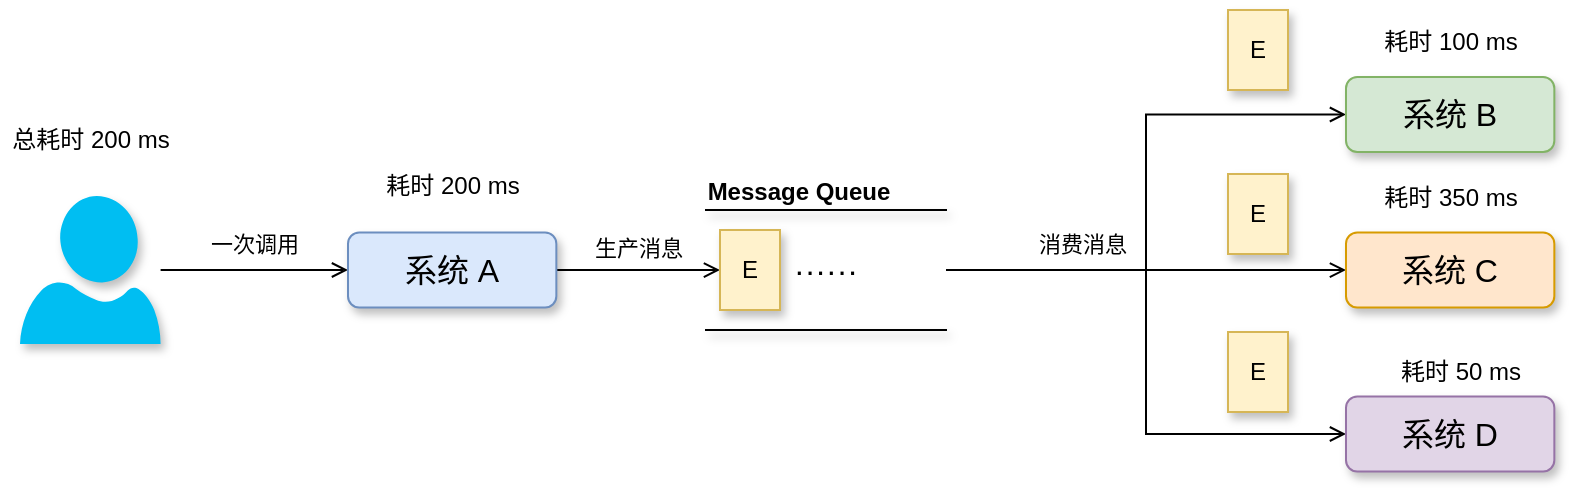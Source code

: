 <mxfile version="14.6.9" type="github" pages="2"><diagram id="gVWI6HsO3_SLHbfSrOJz" name="第 2 页"><mxGraphModel dx="946" dy="575" grid="0" gridSize="10" guides="1" tooltips="1" connect="1" arrows="1" fold="1" page="0" pageScale="1" pageWidth="827" pageHeight="1169" math="0" shadow="0"><root><mxCell id="EBm82Kclni5gEraTLW2q-0"/><mxCell id="EBm82Kclni5gEraTLW2q-1" parent="EBm82Kclni5gEraTLW2q-0"/><mxCell id="8sqzigs_ByKd9GY--bWY-16" value="一次调用" style="edgeStyle=orthogonalEdgeStyle;rounded=0;orthogonalLoop=1;jettySize=auto;html=1;endArrow=open;endFill=0;entryX=0;entryY=0.5;entryDx=0;entryDy=0;" edge="1" parent="EBm82Kclni5gEraTLW2q-1" source="8sqzigs_ByKd9GY--bWY-10" target="8sqzigs_ByKd9GY--bWY-14"><mxGeometry x="-0.002" y="13" relative="1" as="geometry"><mxPoint x="288.3" y="413" as="targetPoint"/><mxPoint as="offset"/></mxGeometry></mxCell><mxCell id="8sqzigs_ByKd9GY--bWY-10" value="" style="verticalLabelPosition=bottom;html=1;verticalAlign=top;align=center;strokeColor=none;fillColor=#00BEF2;shape=mxgraph.azure.user;rounded=0;shadow=1;glass=0;aspect=fixed;" vertex="1" parent="EBm82Kclni5gEraTLW2q-1"><mxGeometry x="138" y="376" width="70.3" height="74" as="geometry"/></mxCell><mxCell id="8sqzigs_ByKd9GY--bWY-19" value="" style="edgeStyle=orthogonalEdgeStyle;rounded=0;orthogonalLoop=1;jettySize=auto;html=1;endArrow=open;endFill=0;exitX=1;exitY=0.5;exitDx=0;exitDy=0;entryX=0;entryY=0.5;entryDx=0;entryDy=0;" edge="1" parent="EBm82Kclni5gEraTLW2q-1" source="8sqzigs_ByKd9GY--bWY-28" target="8sqzigs_ByKd9GY--bWY-18"><mxGeometry x="-0.004" y="11" relative="1" as="geometry"><mxPoint x="729.0" y="330" as="sourcePoint"/><mxPoint as="offset"/></mxGeometry></mxCell><mxCell id="8sqzigs_ByKd9GY--bWY-33" value="生产消息" style="edgeStyle=orthogonalEdgeStyle;rounded=0;orthogonalLoop=1;jettySize=auto;html=1;endArrow=open;endFill=0;" edge="1" parent="EBm82Kclni5gEraTLW2q-1" source="8sqzigs_ByKd9GY--bWY-14" target="8sqzigs_ByKd9GY--bWY-29"><mxGeometry x="0.001" y="11" relative="1" as="geometry"><mxPoint as="offset"/></mxGeometry></mxCell><mxCell id="8sqzigs_ByKd9GY--bWY-14" value="系统 A" style="rounded=1;whiteSpace=wrap;html=1;fontSize=16;shadow=1;glass=0;aspect=fixed;fillColor=#dae8fc;strokeColor=#6c8ebf;" vertex="1" parent="EBm82Kclni5gEraTLW2q-1"><mxGeometry x="302" y="394.25" width="104.17" height="37.5" as="geometry"/></mxCell><mxCell id="8sqzigs_ByKd9GY--bWY-17" value="总耗时 200 ms" style="text;html=1;align=center;verticalAlign=middle;resizable=0;points=[];autosize=1;strokeColor=none;" vertex="1" parent="EBm82Kclni5gEraTLW2q-1"><mxGeometry x="128.65" y="339" width="89" height="18" as="geometry"/></mxCell><mxCell id="8sqzigs_ByKd9GY--bWY-18" value="系统 B" style="rounded=1;whiteSpace=wrap;html=1;fontSize=16;shadow=1;glass=0;aspect=fixed;fillColor=#d5e8d4;strokeColor=#82b366;" vertex="1" parent="EBm82Kclni5gEraTLW2q-1"><mxGeometry x="801" y="316.5" width="104.17" height="37.5" as="geometry"/></mxCell><mxCell id="8sqzigs_ByKd9GY--bWY-20" value="耗时 200 ms" style="text;html=1;align=center;verticalAlign=middle;resizable=0;points=[];autosize=1;strokeColor=none;" vertex="1" parent="EBm82Kclni5gEraTLW2q-1"><mxGeometry x="315.58" y="362" width="77" height="18" as="geometry"/></mxCell><mxCell id="8sqzigs_ByKd9GY--bWY-21" value="耗时 100 ms" style="text;html=1;align=center;verticalAlign=middle;resizable=0;points=[];autosize=1;strokeColor=none;" vertex="1" parent="EBm82Kclni5gEraTLW2q-1"><mxGeometry x="814.59" y="290" width="77" height="18" as="geometry"/></mxCell><mxCell id="8sqzigs_ByKd9GY--bWY-22" value="消费消息" style="edgeStyle=orthogonalEdgeStyle;rounded=0;orthogonalLoop=1;jettySize=auto;html=1;endArrow=open;endFill=0;exitX=1;exitY=0.5;exitDx=0;exitDy=0;" edge="1" parent="EBm82Kclni5gEraTLW2q-1" target="8sqzigs_ByKd9GY--bWY-23" source="8sqzigs_ByKd9GY--bWY-28"><mxGeometry x="-0.32" y="13" relative="1" as="geometry"><mxPoint x="643" y="409" as="sourcePoint"/><mxPoint as="offset"/></mxGeometry></mxCell><mxCell id="8sqzigs_ByKd9GY--bWY-23" value="系统 C" style="rounded=1;whiteSpace=wrap;html=1;fontSize=16;shadow=1;glass=0;aspect=fixed;fillColor=#ffe6cc;strokeColor=#d79b00;" vertex="1" parent="EBm82Kclni5gEraTLW2q-1"><mxGeometry x="801" y="394.25" width="104.17" height="37.5" as="geometry"/></mxCell><mxCell id="8sqzigs_ByKd9GY--bWY-24" value="耗时 350 ms" style="text;html=1;align=center;verticalAlign=middle;resizable=0;points=[];autosize=1;strokeColor=none;" vertex="1" parent="EBm82Kclni5gEraTLW2q-1"><mxGeometry x="814.59" y="368" width="77" height="18" as="geometry"/></mxCell><mxCell id="8sqzigs_ByKd9GY--bWY-25" value="" style="edgeStyle=orthogonalEdgeStyle;rounded=0;orthogonalLoop=1;jettySize=auto;html=1;endArrow=open;endFill=0;exitX=1;exitY=0.5;exitDx=0;exitDy=0;entryX=0;entryY=0.5;entryDx=0;entryDy=0;" edge="1" parent="EBm82Kclni5gEraTLW2q-1" target="8sqzigs_ByKd9GY--bWY-26" source="8sqzigs_ByKd9GY--bWY-28"><mxGeometry x="-0.004" y="11" relative="1" as="geometry"><mxPoint x="726.0" y="495" as="sourcePoint"/><mxPoint as="offset"/></mxGeometry></mxCell><mxCell id="8sqzigs_ByKd9GY--bWY-26" value="系统 D" style="rounded=1;whiteSpace=wrap;html=1;fontSize=16;shadow=1;glass=0;aspect=fixed;fillColor=#e1d5e7;strokeColor=#9673a6;" vertex="1" parent="EBm82Kclni5gEraTLW2q-1"><mxGeometry x="801" y="476.25" width="104.17" height="37.5" as="geometry"/></mxCell><mxCell id="8sqzigs_ByKd9GY--bWY-27" value="耗时 50 ms" style="text;html=1;align=center;verticalAlign=middle;resizable=0;points=[];autosize=1;strokeColor=none;" vertex="1" parent="EBm82Kclni5gEraTLW2q-1"><mxGeometry x="822.59" y="455" width="70" height="18" as="geometry"/></mxCell><mxCell id="8sqzigs_ByKd9GY--bWY-28" value="&lt;font style=&quot;font-size: 16px&quot;&gt;······&lt;/font&gt;" style="shape=partialRectangle;whiteSpace=wrap;html=1;left=0;right=0;fillColor=none;rounded=1;shadow=1;glass=0;" vertex="1" parent="EBm82Kclni5gEraTLW2q-1"><mxGeometry x="481" y="383" width="120" height="60" as="geometry"/></mxCell><mxCell id="8sqzigs_ByKd9GY--bWY-29" value="E" style="rounded=0;whiteSpace=wrap;html=1;shadow=1;glass=0;fillColor=#fff2cc;strokeColor=#d6b656;" vertex="1" parent="EBm82Kclni5gEraTLW2q-1"><mxGeometry x="488" y="393" width="30" height="40" as="geometry"/></mxCell><mxCell id="8sqzigs_ByKd9GY--bWY-30" value="E" style="rounded=0;whiteSpace=wrap;html=1;shadow=1;glass=0;fillColor=#fff2cc;strokeColor=#d6b656;" vertex="1" parent="EBm82Kclni5gEraTLW2q-1"><mxGeometry x="742" y="283" width="30" height="40" as="geometry"/></mxCell><mxCell id="8sqzigs_ByKd9GY--bWY-31" value="E" style="rounded=0;whiteSpace=wrap;html=1;shadow=1;glass=0;fillColor=#fff2cc;strokeColor=#d6b656;" vertex="1" parent="EBm82Kclni5gEraTLW2q-1"><mxGeometry x="742" y="365" width="30" height="40" as="geometry"/></mxCell><mxCell id="8sqzigs_ByKd9GY--bWY-32" value="E" style="rounded=0;whiteSpace=wrap;html=1;shadow=1;glass=0;fillColor=#fff2cc;strokeColor=#d6b656;" vertex="1" parent="EBm82Kclni5gEraTLW2q-1"><mxGeometry x="742" y="444" width="30" height="40" as="geometry"/></mxCell><mxCell id="8sqzigs_ByKd9GY--bWY-34" value="&lt;b&gt;Message Queue&lt;/b&gt;" style="text;html=1;align=center;verticalAlign=middle;resizable=0;points=[];autosize=1;strokeColor=none;" vertex="1" parent="EBm82Kclni5gEraTLW2q-1"><mxGeometry x="476" y="365" width="101" height="18" as="geometry"/></mxCell></root></mxGraphModel></diagram><diagram id="SqygN6_990vwkOTd91ZH" name="第 3 页"><mxGraphModel dx="946" dy="575" grid="0" gridSize="10" guides="1" tooltips="1" connect="1" arrows="1" fold="1" page="0" pageScale="1" pageWidth="827" pageHeight="1169" math="0" shadow="0"><root><mxCell id="VdCg80-m7JZYiirtegNZ-0"/><mxCell id="VdCg80-m7JZYiirtegNZ-1" parent="VdCg80-m7JZYiirtegNZ-0"/><mxCell id="HfLdS76A9KY69aLL-UHw-128" value="" style="rounded=1;whiteSpace=wrap;html=1;shadow=1;glass=0;fillColor=#e1d5e7;strokeColor=#9673a6;fontSize=16;" vertex="1" parent="VdCg80-m7JZYiirtegNZ-1"><mxGeometry x="468" y="1994" width="240" height="237" as="geometry"/></mxCell><mxCell id="HfLdS76A9KY69aLL-UHw-32" value="" style="whiteSpace=wrap;html=1;rounded=0;shadow=1;glass=0;dashed=1;" vertex="1" parent="VdCg80-m7JZYiirtegNZ-1"><mxGeometry x="208.3" y="574" width="374" height="297.75" as="geometry"/></mxCell><mxCell id="HfLdS76A9KY69aLL-UHw-0" value="一次调用" style="edgeStyle=orthogonalEdgeStyle;rounded=0;orthogonalLoop=1;jettySize=auto;html=1;endArrow=open;endFill=0;entryX=0;entryY=0.5;entryDx=0;entryDy=0;" edge="1" parent="VdCg80-m7JZYiirtegNZ-1" source="HfLdS76A9KY69aLL-UHw-1" target="HfLdS76A9KY69aLL-UHw-4"><mxGeometry x="-0.002" y="13" relative="1" as="geometry"><mxPoint x="288.3" y="413" as="targetPoint"/><mxPoint as="offset"/></mxGeometry></mxCell><mxCell id="HfLdS76A9KY69aLL-UHw-1" value="" style="verticalLabelPosition=bottom;html=1;verticalAlign=top;align=center;strokeColor=none;fillColor=#00BEF2;shape=mxgraph.azure.user;rounded=0;shadow=1;glass=0;aspect=fixed;" vertex="1" parent="VdCg80-m7JZYiirtegNZ-1"><mxGeometry x="138" y="376" width="70.3" height="74" as="geometry"/></mxCell><mxCell id="HfLdS76A9KY69aLL-UHw-2" value="" style="edgeStyle=orthogonalEdgeStyle;rounded=0;orthogonalLoop=1;jettySize=auto;html=1;endArrow=open;endFill=0;exitX=1;exitY=0.5;exitDx=0;exitDy=0;entryX=0;entryY=0.5;entryDx=0;entryDy=0;" edge="1" parent="VdCg80-m7JZYiirtegNZ-1" source="HfLdS76A9KY69aLL-UHw-15" target="HfLdS76A9KY69aLL-UHw-6"><mxGeometry x="-0.004" y="11" relative="1" as="geometry"><mxPoint x="729.0" y="330" as="sourcePoint"/><mxPoint as="offset"/></mxGeometry></mxCell><mxCell id="HfLdS76A9KY69aLL-UHw-3" value="生产消息" style="edgeStyle=orthogonalEdgeStyle;rounded=0;orthogonalLoop=1;jettySize=auto;html=1;endArrow=open;endFill=0;" edge="1" parent="VdCg80-m7JZYiirtegNZ-1" source="HfLdS76A9KY69aLL-UHw-4" target="HfLdS76A9KY69aLL-UHw-16"><mxGeometry x="0.001" y="11" relative="1" as="geometry"><mxPoint as="offset"/></mxGeometry></mxCell><mxCell id="HfLdS76A9KY69aLL-UHw-4" value="系统 A" style="rounded=1;whiteSpace=wrap;html=1;fontSize=16;shadow=1;glass=0;aspect=fixed;fillColor=#dae8fc;strokeColor=#6c8ebf;" vertex="1" parent="VdCg80-m7JZYiirtegNZ-1"><mxGeometry x="302" y="394.25" width="104.17" height="37.5" as="geometry"/></mxCell><mxCell id="HfLdS76A9KY69aLL-UHw-5" value="总耗时 200 ms" style="text;html=1;align=center;verticalAlign=middle;resizable=0;points=[];autosize=1;strokeColor=none;" vertex="1" parent="VdCg80-m7JZYiirtegNZ-1"><mxGeometry x="128.65" y="339" width="89" height="18" as="geometry"/></mxCell><mxCell id="HfLdS76A9KY69aLL-UHw-6" value="系统 B" style="rounded=1;whiteSpace=wrap;html=1;fontSize=16;shadow=1;glass=0;aspect=fixed;fillColor=#d5e8d4;strokeColor=#82b366;" vertex="1" parent="VdCg80-m7JZYiirtegNZ-1"><mxGeometry x="801" y="316.5" width="104.17" height="37.5" as="geometry"/></mxCell><mxCell id="HfLdS76A9KY69aLL-UHw-7" value="耗时 200 ms" style="text;html=1;align=center;verticalAlign=middle;resizable=0;points=[];autosize=1;strokeColor=none;" vertex="1" parent="VdCg80-m7JZYiirtegNZ-1"><mxGeometry x="315.58" y="362" width="77" height="18" as="geometry"/></mxCell><mxCell id="HfLdS76A9KY69aLL-UHw-8" value="耗时 100 ms" style="text;html=1;align=center;verticalAlign=middle;resizable=0;points=[];autosize=1;strokeColor=none;" vertex="1" parent="VdCg80-m7JZYiirtegNZ-1"><mxGeometry x="814.59" y="290" width="77" height="18" as="geometry"/></mxCell><mxCell id="HfLdS76A9KY69aLL-UHw-9" value="消费消息" style="edgeStyle=orthogonalEdgeStyle;rounded=0;orthogonalLoop=1;jettySize=auto;html=1;endArrow=open;endFill=0;exitX=1;exitY=0.5;exitDx=0;exitDy=0;" edge="1" parent="VdCg80-m7JZYiirtegNZ-1" source="HfLdS76A9KY69aLL-UHw-15" target="HfLdS76A9KY69aLL-UHw-10"><mxGeometry x="-0.32" y="13" relative="1" as="geometry"><mxPoint x="643" y="409" as="sourcePoint"/><mxPoint as="offset"/></mxGeometry></mxCell><mxCell id="HfLdS76A9KY69aLL-UHw-10" value="系统 C" style="rounded=1;whiteSpace=wrap;html=1;fontSize=16;shadow=1;glass=0;aspect=fixed;fillColor=#ffe6cc;strokeColor=#d79b00;" vertex="1" parent="VdCg80-m7JZYiirtegNZ-1"><mxGeometry x="801" y="394.25" width="104.17" height="37.5" as="geometry"/></mxCell><mxCell id="HfLdS76A9KY69aLL-UHw-11" value="耗时 350 ms" style="text;html=1;align=center;verticalAlign=middle;resizable=0;points=[];autosize=1;strokeColor=none;" vertex="1" parent="VdCg80-m7JZYiirtegNZ-1"><mxGeometry x="814.59" y="368" width="77" height="18" as="geometry"/></mxCell><mxCell id="HfLdS76A9KY69aLL-UHw-12" value="" style="edgeStyle=orthogonalEdgeStyle;rounded=0;orthogonalLoop=1;jettySize=auto;html=1;endArrow=open;endFill=0;exitX=1;exitY=0.5;exitDx=0;exitDy=0;entryX=0;entryY=0.5;entryDx=0;entryDy=0;" edge="1" parent="VdCg80-m7JZYiirtegNZ-1" source="HfLdS76A9KY69aLL-UHw-15" target="HfLdS76A9KY69aLL-UHw-13"><mxGeometry x="-0.004" y="11" relative="1" as="geometry"><mxPoint x="726.0" y="495" as="sourcePoint"/><mxPoint as="offset"/></mxGeometry></mxCell><mxCell id="HfLdS76A9KY69aLL-UHw-13" value="系统 D" style="rounded=1;whiteSpace=wrap;html=1;fontSize=16;shadow=1;glass=0;aspect=fixed;fillColor=#e1d5e7;strokeColor=#9673a6;" vertex="1" parent="VdCg80-m7JZYiirtegNZ-1"><mxGeometry x="801" y="476.25" width="104.17" height="37.5" as="geometry"/></mxCell><mxCell id="HfLdS76A9KY69aLL-UHw-14" value="耗时 50 ms" style="text;html=1;align=center;verticalAlign=middle;resizable=0;points=[];autosize=1;strokeColor=none;" vertex="1" parent="VdCg80-m7JZYiirtegNZ-1"><mxGeometry x="822.59" y="455" width="70" height="18" as="geometry"/></mxCell><mxCell id="HfLdS76A9KY69aLL-UHw-15" value="&lt;font style=&quot;font-size: 16px&quot;&gt;······&lt;/font&gt;" style="shape=partialRectangle;whiteSpace=wrap;html=1;left=0;right=0;fillColor=none;rounded=1;shadow=1;glass=0;" vertex="1" parent="VdCg80-m7JZYiirtegNZ-1"><mxGeometry x="481" y="383" width="120" height="60" as="geometry"/></mxCell><mxCell id="HfLdS76A9KY69aLL-UHw-16" value="E" style="rounded=0;whiteSpace=wrap;html=1;shadow=1;glass=0;fillColor=#fff2cc;strokeColor=#d6b656;" vertex="1" parent="VdCg80-m7JZYiirtegNZ-1"><mxGeometry x="488" y="393" width="30" height="40" as="geometry"/></mxCell><mxCell id="HfLdS76A9KY69aLL-UHw-17" value="E" style="rounded=0;whiteSpace=wrap;html=1;shadow=1;glass=0;fillColor=#fff2cc;strokeColor=#d6b656;" vertex="1" parent="VdCg80-m7JZYiirtegNZ-1"><mxGeometry x="742" y="283" width="30" height="40" as="geometry"/></mxCell><mxCell id="HfLdS76A9KY69aLL-UHw-18" value="E" style="rounded=0;whiteSpace=wrap;html=1;shadow=1;glass=0;fillColor=#fff2cc;strokeColor=#d6b656;" vertex="1" parent="VdCg80-m7JZYiirtegNZ-1"><mxGeometry x="742" y="365" width="30" height="40" as="geometry"/></mxCell><mxCell id="HfLdS76A9KY69aLL-UHw-19" value="E" style="rounded=0;whiteSpace=wrap;html=1;shadow=1;glass=0;fillColor=#fff2cc;strokeColor=#d6b656;" vertex="1" parent="VdCg80-m7JZYiirtegNZ-1"><mxGeometry x="742" y="444" width="30" height="40" as="geometry"/></mxCell><mxCell id="HfLdS76A9KY69aLL-UHw-20" value="&lt;b&gt;Message Queue&lt;/b&gt;" style="text;html=1;align=center;verticalAlign=middle;resizable=0;points=[];autosize=1;strokeColor=none;" vertex="1" parent="VdCg80-m7JZYiirtegNZ-1"><mxGeometry x="476" y="365" width="101" height="18" as="geometry"/></mxCell><mxCell id="HfLdS76A9KY69aLL-UHw-23" value="" style="edgeStyle=orthogonalEdgeStyle;rounded=0;orthogonalLoop=1;jettySize=auto;html=1;endArrow=open;endFill=0;entryX=0;entryY=0.5;entryDx=0;entryDy=0;" edge="1" parent="VdCg80-m7JZYiirtegNZ-1" source="HfLdS76A9KY69aLL-UHw-21" target="HfLdS76A9KY69aLL-UHw-22"><mxGeometry relative="1" as="geometry"/></mxCell><mxCell id="HfLdS76A9KY69aLL-UHw-21" value="订单系统" style="rounded=1;whiteSpace=wrap;html=1;fontSize=16;shadow=1;glass=0;aspect=fixed;fillColor=#dae8fc;strokeColor=#6c8ebf;" vertex="1" parent="VdCg80-m7JZYiirtegNZ-1"><mxGeometry x="217.65" y="707" width="104.17" height="37.5" as="geometry"/></mxCell><mxCell id="HfLdS76A9KY69aLL-UHw-22" value="支付系统" style="rounded=1;whiteSpace=wrap;html=1;fontSize=16;shadow=1;glass=0;aspect=fixed;fillColor=#d5e8d4;strokeColor=#82b366;" vertex="1" parent="VdCg80-m7JZYiirtegNZ-1"><mxGeometry x="456" y="618.5" width="104.17" height="37.5" as="geometry"/></mxCell><mxCell id="HfLdS76A9KY69aLL-UHw-25" value="" style="edgeStyle=orthogonalEdgeStyle;rounded=0;orthogonalLoop=1;jettySize=auto;html=1;endArrow=open;endFill=0;entryX=0;entryY=0.5;entryDx=0;entryDy=0;exitX=1;exitY=0.5;exitDx=0;exitDy=0;" edge="1" parent="VdCg80-m7JZYiirtegNZ-1" target="HfLdS76A9KY69aLL-UHw-26" source="HfLdS76A9KY69aLL-UHw-21"><mxGeometry relative="1" as="geometry"><mxPoint x="370.17" y="785.8" as="sourcePoint"/></mxGeometry></mxCell><mxCell id="HfLdS76A9KY69aLL-UHw-26" value="库存系统" style="rounded=1;whiteSpace=wrap;html=1;fontSize=16;shadow=1;glass=0;aspect=fixed;fillColor=#ffe6cc;strokeColor=#d79b00;" vertex="1" parent="VdCg80-m7JZYiirtegNZ-1"><mxGeometry x="456" y="678.5" width="104.17" height="37.5" as="geometry"/></mxCell><mxCell id="HfLdS76A9KY69aLL-UHw-27" value="" style="edgeStyle=orthogonalEdgeStyle;rounded=0;orthogonalLoop=1;jettySize=auto;html=1;endArrow=open;endFill=0;entryX=0;entryY=0.5;entryDx=0;entryDy=0;exitX=1;exitY=0.5;exitDx=0;exitDy=0;" edge="1" parent="VdCg80-m7JZYiirtegNZ-1" target="HfLdS76A9KY69aLL-UHw-28" source="HfLdS76A9KY69aLL-UHw-21"><mxGeometry relative="1" as="geometry"><mxPoint x="370.17" y="844.3" as="sourcePoint"/></mxGeometry></mxCell><mxCell id="HfLdS76A9KY69aLL-UHw-28" value="积分系统" style="rounded=1;whiteSpace=wrap;html=1;fontSize=16;shadow=1;glass=0;aspect=fixed;fillColor=#f8cecc;strokeColor=#b85450;" vertex="1" parent="VdCg80-m7JZYiirtegNZ-1"><mxGeometry x="456" y="737" width="104.17" height="37.5" as="geometry"/></mxCell><mxCell id="HfLdS76A9KY69aLL-UHw-29" value="" style="edgeStyle=orthogonalEdgeStyle;rounded=0;orthogonalLoop=1;jettySize=auto;html=1;endArrow=open;endFill=0;entryX=0;entryY=0.5;entryDx=0;entryDy=0;exitX=1;exitY=0.5;exitDx=0;exitDy=0;" edge="1" parent="VdCg80-m7JZYiirtegNZ-1" target="HfLdS76A9KY69aLL-UHw-30" source="HfLdS76A9KY69aLL-UHw-21"><mxGeometry relative="1" as="geometry"><mxPoint x="370.17" y="902.8" as="sourcePoint"/></mxGeometry></mxCell><mxCell id="HfLdS76A9KY69aLL-UHw-30" value="物流系统" style="rounded=1;whiteSpace=wrap;html=1;fontSize=16;shadow=1;glass=0;aspect=fixed;fillColor=#e1d5e7;strokeColor=#9673a6;" vertex="1" parent="VdCg80-m7JZYiirtegNZ-1"><mxGeometry x="456" y="795.5" width="104.17" height="37.5" as="geometry"/></mxCell><mxCell id="HfLdS76A9KY69aLL-UHw-31" value="耦合调用" style="text;html=1;align=center;verticalAlign=middle;resizable=0;points=[];autosize=1;strokeColor=none;fontStyle=1" vertex="1" parent="VdCg80-m7JZYiirtegNZ-1"><mxGeometry x="329" y="705" width="58" height="18" as="geometry"/></mxCell><mxCell id="HfLdS76A9KY69aLL-UHw-33" value="单体系统" style="text;html=1;align=center;verticalAlign=middle;resizable=0;points=[];autosize=1;strokeColor=none;fontStyle=1" vertex="1" parent="VdCg80-m7JZYiirtegNZ-1"><mxGeometry x="206" y="553" width="58" height="18" as="geometry"/></mxCell><mxCell id="HfLdS76A9KY69aLL-UHw-35" value="" style="edgeStyle=orthogonalEdgeStyle;rounded=0;orthogonalLoop=1;jettySize=auto;html=1;endArrow=open;endFill=0;entryX=0;entryY=0.5;entryDx=0;entryDy=0;" edge="1" parent="VdCg80-m7JZYiirtegNZ-1" target="HfLdS76A9KY69aLL-UHw-37"><mxGeometry relative="1" as="geometry"><mxPoint x="936.17" y="728.259" as="sourcePoint"/></mxGeometry></mxCell><mxCell id="HfLdS76A9KY69aLL-UHw-37" value="支付系统" style="rounded=1;whiteSpace=wrap;html=1;fontSize=16;shadow=1;glass=0;aspect=fixed;fillColor=#d5e8d4;strokeColor=#82b366;" vertex="1" parent="VdCg80-m7JZYiirtegNZ-1"><mxGeometry x="1061" y="621" width="104.17" height="37.5" as="geometry"/></mxCell><mxCell id="HfLdS76A9KY69aLL-UHw-38" value="" style="edgeStyle=orthogonalEdgeStyle;rounded=0;orthogonalLoop=1;jettySize=auto;html=1;endArrow=open;endFill=0;entryX=0;entryY=0.5;entryDx=0;entryDy=0;exitX=1;exitY=0.5;exitDx=0;exitDy=0;" edge="1" parent="VdCg80-m7JZYiirtegNZ-1" target="HfLdS76A9KY69aLL-UHw-39"><mxGeometry relative="1" as="geometry"><mxPoint x="936.17" y="728.25" as="sourcePoint"/></mxGeometry></mxCell><mxCell id="HfLdS76A9KY69aLL-UHw-39" value="库存系统" style="rounded=1;whiteSpace=wrap;html=1;fontSize=16;shadow=1;glass=0;aspect=fixed;fillColor=#ffe6cc;strokeColor=#d79b00;" vertex="1" parent="VdCg80-m7JZYiirtegNZ-1"><mxGeometry x="1061" y="681" width="104.17" height="37.5" as="geometry"/></mxCell><mxCell id="HfLdS76A9KY69aLL-UHw-40" value="" style="edgeStyle=orthogonalEdgeStyle;rounded=0;orthogonalLoop=1;jettySize=auto;html=1;endArrow=open;endFill=0;entryX=0;entryY=0.5;entryDx=0;entryDy=0;exitX=1;exitY=0.5;exitDx=0;exitDy=0;" edge="1" parent="VdCg80-m7JZYiirtegNZ-1" target="HfLdS76A9KY69aLL-UHw-41"><mxGeometry relative="1" as="geometry"><mxPoint x="936.17" y="728.25" as="sourcePoint"/></mxGeometry></mxCell><mxCell id="HfLdS76A9KY69aLL-UHw-41" value="积分系统" style="rounded=1;whiteSpace=wrap;html=1;fontSize=16;shadow=1;glass=0;aspect=fixed;fillColor=#f8cecc;strokeColor=#b85450;" vertex="1" parent="VdCg80-m7JZYiirtegNZ-1"><mxGeometry x="1061" y="739.5" width="104.17" height="37.5" as="geometry"/></mxCell><mxCell id="HfLdS76A9KY69aLL-UHw-42" value="" style="edgeStyle=orthogonalEdgeStyle;rounded=0;orthogonalLoop=1;jettySize=auto;html=1;endArrow=open;endFill=0;entryX=0;entryY=0.5;entryDx=0;entryDy=0;exitX=1;exitY=0.5;exitDx=0;exitDy=0;" edge="1" parent="VdCg80-m7JZYiirtegNZ-1" target="HfLdS76A9KY69aLL-UHw-43"><mxGeometry relative="1" as="geometry"><mxPoint x="936.17" y="728.25" as="sourcePoint"/></mxGeometry></mxCell><mxCell id="HfLdS76A9KY69aLL-UHw-43" value="物流系统" style="rounded=1;whiteSpace=wrap;html=1;fontSize=16;shadow=1;glass=0;aspect=fixed;fillColor=#e1d5e7;strokeColor=#9673a6;" vertex="1" parent="VdCg80-m7JZYiirtegNZ-1"><mxGeometry x="1061" y="798" width="104.17" height="37.5" as="geometry"/></mxCell><mxCell id="HfLdS76A9KY69aLL-UHw-48" value="&lt;font style=&quot;font-size: 16px&quot;&gt;······&lt;/font&gt;" style="shape=partialRectangle;whiteSpace=wrap;html=1;left=0;right=0;fillColor=none;rounded=1;shadow=1;glass=0;" vertex="1" parent="VdCg80-m7JZYiirtegNZ-1"><mxGeometry x="815" y="699" width="120" height="60" as="geometry"/></mxCell><mxCell id="HfLdS76A9KY69aLL-UHw-49" value="E" style="rounded=0;whiteSpace=wrap;html=1;shadow=1;glass=0;fillColor=#fff2cc;strokeColor=#d6b656;" vertex="1" parent="VdCg80-m7JZYiirtegNZ-1"><mxGeometry x="822" y="709" width="30" height="40" as="geometry"/></mxCell><mxCell id="HfLdS76A9KY69aLL-UHw-50" value="&lt;b&gt;Message Queue&lt;/b&gt;" style="text;html=1;align=center;verticalAlign=middle;resizable=0;points=[];autosize=1;strokeColor=none;" vertex="1" parent="VdCg80-m7JZYiirtegNZ-1"><mxGeometry x="810" y="681" width="101" height="18" as="geometry"/></mxCell><mxCell id="HfLdS76A9KY69aLL-UHw-51" value="E" style="rounded=0;whiteSpace=wrap;html=1;shadow=1;glass=0;fillColor=#fff2cc;strokeColor=#d6b656;" vertex="1" parent="VdCg80-m7JZYiirtegNZ-1"><mxGeometry x="897" y="709.5" width="30" height="40" as="geometry"/></mxCell><mxCell id="HfLdS76A9KY69aLL-UHw-53" value="" style="edgeStyle=orthogonalEdgeStyle;rounded=0;orthogonalLoop=1;jettySize=auto;html=1;endArrow=open;endFill=0;" edge="1" parent="VdCg80-m7JZYiirtegNZ-1" source="HfLdS76A9KY69aLL-UHw-52" target="HfLdS76A9KY69aLL-UHw-49"><mxGeometry relative="1" as="geometry"/></mxCell><mxCell id="HfLdS76A9KY69aLL-UHw-52" value="订单系统" style="rounded=1;whiteSpace=wrap;html=1;fontSize=16;shadow=1;glass=0;aspect=fixed;fillColor=#dae8fc;strokeColor=#6c8ebf;" vertex="1" parent="VdCg80-m7JZYiirtegNZ-1"><mxGeometry x="649" y="710.75" width="104.17" height="37.5" as="geometry"/></mxCell><mxCell id="HfLdS76A9KY69aLL-UHw-54" value="消费消息" style="text;html=1;align=center;verticalAlign=middle;resizable=0;points=[];autosize=1;strokeColor=none;fontStyle=1" vertex="1" parent="VdCg80-m7JZYiirtegNZ-1"><mxGeometry x="938" y="707" width="58" height="18" as="geometry"/></mxCell><mxCell id="HfLdS76A9KY69aLL-UHw-55" value="发送消息" style="text;html=1;align=center;verticalAlign=middle;resizable=0;points=[];autosize=1;strokeColor=none;fontStyle=1" vertex="1" parent="VdCg80-m7JZYiirtegNZ-1"><mxGeometry x="757" y="707" width="58" height="18" as="geometry"/></mxCell><mxCell id="HfLdS76A9KY69aLL-UHw-56" value="" style="edgeStyle=orthogonalEdgeStyle;rounded=0;orthogonalLoop=1;jettySize=auto;html=1;endArrow=open;endFill=0;entryX=0;entryY=0.5;entryDx=0;entryDy=0;" edge="1" parent="VdCg80-m7JZYiirtegNZ-1" source="HfLdS76A9KY69aLL-UHw-57" target="HfLdS76A9KY69aLL-UHw-58"><mxGeometry x="-0.002" y="13" relative="1" as="geometry"><mxPoint x="370.13" y="1174" as="targetPoint"/><mxPoint as="offset"/></mxGeometry></mxCell><mxCell id="HfLdS76A9KY69aLL-UHw-57" value="" style="verticalLabelPosition=bottom;html=1;verticalAlign=top;align=center;strokeColor=none;fillColor=#00BEF2;shape=mxgraph.azure.user;rounded=0;shadow=1;glass=0;aspect=fixed;" vertex="1" parent="VdCg80-m7JZYiirtegNZ-1"><mxGeometry x="219.83" y="1137" width="70.3" height="74" as="geometry"/></mxCell><mxCell id="HfLdS76A9KY69aLL-UHw-58" value="订单系统接口" style="rounded=1;whiteSpace=wrap;html=1;fontSize=16;shadow=1;glass=0;aspect=fixed;fillColor=#dae8fc;strokeColor=#6c8ebf;" vertex="1" parent="VdCg80-m7JZYiirtegNZ-1"><mxGeometry x="376.83" y="1270" width="104.17" height="37.5" as="geometry"/></mxCell><mxCell id="HfLdS76A9KY69aLL-UHw-66" value="" style="edgeStyle=orthogonalEdgeStyle;rounded=0;orthogonalLoop=1;jettySize=auto;html=1;endArrow=open;endFill=0;entryX=0;entryY=0.5;entryDx=0;entryDy=0;" edge="1" parent="VdCg80-m7JZYiirtegNZ-1" source="HfLdS76A9KY69aLL-UHw-61" target="HfLdS76A9KY69aLL-UHw-58"><mxGeometry relative="1" as="geometry"><mxPoint x="434" y="1355" as="targetPoint"/></mxGeometry></mxCell><mxCell id="HfLdS76A9KY69aLL-UHw-61" value="" style="verticalLabelPosition=bottom;html=1;verticalAlign=top;align=center;strokeColor=none;fillColor=#00BEF2;shape=mxgraph.azure.user;rounded=0;shadow=1;glass=0;aspect=fixed;" vertex="1" parent="VdCg80-m7JZYiirtegNZ-1"><mxGeometry x="219.83" y="1360" width="70.3" height="74" as="geometry"/></mxCell><mxCell id="HfLdS76A9KY69aLL-UHw-64" value="" style="edgeStyle=orthogonalEdgeStyle;rounded=0;orthogonalLoop=1;jettySize=auto;html=1;endArrow=open;endFill=0;entryX=0;entryY=0.5;entryDx=0;entryDy=0;" edge="1" parent="VdCg80-m7JZYiirtegNZ-1" source="HfLdS76A9KY69aLL-UHw-62" target="HfLdS76A9KY69aLL-UHw-58"><mxGeometry relative="1" as="geometry"><mxPoint x="380.13" y="1288.75" as="targetPoint"/></mxGeometry></mxCell><mxCell id="HfLdS76A9KY69aLL-UHw-62" value="" style="verticalLabelPosition=bottom;html=1;verticalAlign=top;align=center;strokeColor=none;fillColor=#00BEF2;shape=mxgraph.azure.user;rounded=0;shadow=1;glass=0;aspect=fixed;" vertex="1" parent="VdCg80-m7JZYiirtegNZ-1"><mxGeometry x="219.83" y="1251.75" width="70.3" height="74" as="geometry"/></mxCell><mxCell id="HfLdS76A9KY69aLL-UHw-78" value="&lt;font style=&quot;font-size: 16px&quot;&gt;······&lt;/font&gt;" style="shape=partialRectangle;whiteSpace=wrap;html=1;left=0;right=0;fillColor=none;rounded=1;shadow=1;glass=0;" vertex="1" parent="VdCg80-m7JZYiirtegNZ-1"><mxGeometry x="597.5" y="1259" width="120" height="60" as="geometry"/></mxCell><mxCell id="HfLdS76A9KY69aLL-UHw-79" value="E" style="rounded=0;whiteSpace=wrap;html=1;shadow=1;glass=0;fillColor=#fff2cc;strokeColor=#d6b656;" vertex="1" parent="VdCg80-m7JZYiirtegNZ-1"><mxGeometry x="604.5" y="1269" width="30" height="40" as="geometry"/></mxCell><mxCell id="HfLdS76A9KY69aLL-UHw-80" value="&lt;b&gt;Message Queue&lt;/b&gt;" style="text;html=1;align=center;verticalAlign=middle;resizable=0;points=[];autosize=1;strokeColor=none;" vertex="1" parent="VdCg80-m7JZYiirtegNZ-1"><mxGeometry x="592.5" y="1241" width="101" height="18" as="geometry"/></mxCell><mxCell id="HfLdS76A9KY69aLL-UHw-81" value="E" style="rounded=0;whiteSpace=wrap;html=1;shadow=1;glass=0;fillColor=#fff2cc;strokeColor=#d6b656;" vertex="1" parent="VdCg80-m7JZYiirtegNZ-1"><mxGeometry x="679.5" y="1269.5" width="30" height="40" as="geometry"/></mxCell><mxCell id="HfLdS76A9KY69aLL-UHw-82" value="" style="edgeStyle=orthogonalEdgeStyle;rounded=0;orthogonalLoop=1;jettySize=auto;html=1;endArrow=open;endFill=0;exitX=1;exitY=0.5;exitDx=0;exitDy=0;" edge="1" parent="VdCg80-m7JZYiirtegNZ-1" target="HfLdS76A9KY69aLL-UHw-79" source="HfLdS76A9KY69aLL-UHw-58"><mxGeometry relative="1" as="geometry"><mxPoint x="511.0" y="1287.552" as="sourcePoint"/></mxGeometry></mxCell><mxCell id="HfLdS76A9KY69aLL-UHw-83" value="生产消息" style="text;html=1;align=center;verticalAlign=middle;resizable=0;points=[];autosize=1;strokeColor=none;fontStyle=1" vertex="1" parent="VdCg80-m7JZYiirtegNZ-1"><mxGeometry x="488" y="1266" width="58" height="18" as="geometry"/></mxCell><mxCell id="HfLdS76A9KY69aLL-UHw-84" value="E" style="rounded=0;whiteSpace=wrap;html=1;shadow=1;glass=0;fillColor=#fff2cc;strokeColor=#d6b656;" vertex="1" parent="VdCg80-m7JZYiirtegNZ-1"><mxGeometry x="553" y="1241" width="30" height="40" as="geometry"/></mxCell><mxCell id="HfLdS76A9KY69aLL-UHw-85" value="" style="edgeStyle=orthogonalEdgeStyle;rounded=0;orthogonalLoop=1;jettySize=auto;html=1;endArrow=open;endFill=0;entryX=0;entryY=0.5;entryDx=0;entryDy=0;exitX=1;exitY=0.5;exitDx=0;exitDy=0;" edge="1" parent="VdCg80-m7JZYiirtegNZ-1" target="HfLdS76A9KY69aLL-UHw-86" source="HfLdS76A9KY69aLL-UHw-78"><mxGeometry relative="1" as="geometry"><mxPoint x="746.0" y="1288.759" as="sourcePoint"/></mxGeometry></mxCell><mxCell id="HfLdS76A9KY69aLL-UHw-97" style="edgeStyle=orthogonalEdgeStyle;rounded=0;orthogonalLoop=1;jettySize=auto;html=1;exitX=1;exitY=0.5;exitDx=0;exitDy=0;entryX=0;entryY=0.5;entryDx=0;entryDy=0;entryPerimeter=0;endArrow=open;endFill=0;" edge="1" parent="VdCg80-m7JZYiirtegNZ-1" source="HfLdS76A9KY69aLL-UHw-86" target="HfLdS76A9KY69aLL-UHw-94"><mxGeometry relative="1" as="geometry"/></mxCell><mxCell id="HfLdS76A9KY69aLL-UHw-86" value="订单系统&lt;br&gt;实际处理程序" style="rounded=1;whiteSpace=wrap;html=1;fontSize=16;shadow=1;glass=0;aspect=fixed;fillColor=#dae8fc;strokeColor=#6c8ebf;" vertex="1" parent="VdCg80-m7JZYiirtegNZ-1"><mxGeometry x="815.0" y="1270.25" width="104.17" height="37.5" as="geometry"/></mxCell><mxCell id="HfLdS76A9KY69aLL-UHw-94" value="Database" style="shape=cylinder3;whiteSpace=wrap;html=1;boundedLbl=1;backgroundOutline=1;size=15;rounded=0;shadow=1;glass=0;fillColor=#f5f5f5;strokeColor=#666666;fontColor=#333333;" vertex="1" parent="VdCg80-m7JZYiirtegNZ-1"><mxGeometry x="979" y="1248.75" width="60" height="80" as="geometry"/></mxCell><mxCell id="HfLdS76A9KY69aLL-UHw-95" value="逐步消费" style="text;html=1;align=center;verticalAlign=middle;resizable=0;points=[];autosize=1;strokeColor=none;fontStyle=1" vertex="1" parent="VdCg80-m7JZYiirtegNZ-1"><mxGeometry x="736" y="1266" width="58" height="18" as="geometry"/></mxCell><mxCell id="HfLdS76A9KY69aLL-UHw-99" value="订单系统" style="rounded=1;whiteSpace=wrap;html=1;fontSize=16;shadow=1;glass=0;aspect=fixed;fillColor=#dae8fc;strokeColor=#6c8ebf;" vertex="1" parent="VdCg80-m7JZYiirtegNZ-1"><mxGeometry x="376.83" y="1565" width="104.17" height="37.5" as="geometry"/></mxCell><mxCell id="HfLdS76A9KY69aLL-UHw-100" value="&lt;font style=&quot;font-size: 16px&quot;&gt;······&lt;/font&gt;" style="shape=partialRectangle;whiteSpace=wrap;html=1;left=0;right=0;fillColor=none;rounded=1;shadow=1;glass=0;" vertex="1" parent="VdCg80-m7JZYiirtegNZ-1"><mxGeometry x="597.5" y="1554" width="120" height="60" as="geometry"/></mxCell><mxCell id="HfLdS76A9KY69aLL-UHw-101" value="E" style="rounded=0;whiteSpace=wrap;html=1;shadow=1;glass=0;fillColor=#fff2cc;strokeColor=#d6b656;" vertex="1" parent="VdCg80-m7JZYiirtegNZ-1"><mxGeometry x="604.5" y="1564" width="30" height="40" as="geometry"/></mxCell><mxCell id="HfLdS76A9KY69aLL-UHw-102" value="&lt;b&gt;Message Queue&lt;/b&gt;" style="text;html=1;align=center;verticalAlign=middle;resizable=0;points=[];autosize=1;strokeColor=none;" vertex="1" parent="VdCg80-m7JZYiirtegNZ-1"><mxGeometry x="592.5" y="1536" width="101" height="18" as="geometry"/></mxCell><mxCell id="HfLdS76A9KY69aLL-UHw-103" value="E" style="rounded=0;whiteSpace=wrap;html=1;shadow=1;glass=0;fillColor=#fff2cc;strokeColor=#d6b656;" vertex="1" parent="VdCg80-m7JZYiirtegNZ-1"><mxGeometry x="679.5" y="1564.5" width="30" height="40" as="geometry"/></mxCell><mxCell id="HfLdS76A9KY69aLL-UHw-104" value="" style="edgeStyle=orthogonalEdgeStyle;rounded=0;orthogonalLoop=1;jettySize=auto;html=1;endArrow=open;endFill=0;exitX=1;exitY=0.5;exitDx=0;exitDy=0;" edge="1" parent="VdCg80-m7JZYiirtegNZ-1" source="HfLdS76A9KY69aLL-UHw-99" target="HfLdS76A9KY69aLL-UHw-101"><mxGeometry relative="1" as="geometry"><mxPoint x="511.0" y="1582.552" as="sourcePoint"/></mxGeometry></mxCell><mxCell id="HfLdS76A9KY69aLL-UHw-105" value="需要开通一个月会员" style="text;html=1;align=center;verticalAlign=middle;resizable=0;points=[];autosize=1;strokeColor=none;fontStyle=1" vertex="1" parent="VdCg80-m7JZYiirtegNZ-1"><mxGeometry x="482" y="1564" width="118" height="18" as="geometry"/></mxCell><mxCell id="HfLdS76A9KY69aLL-UHw-107" value="" style="edgeStyle=orthogonalEdgeStyle;rounded=0;orthogonalLoop=1;jettySize=auto;html=1;endArrow=open;endFill=0;entryX=0;entryY=0.25;entryDx=0;entryDy=0;" edge="1" parent="VdCg80-m7JZYiirtegNZ-1" target="HfLdS76A9KY69aLL-UHw-108"><mxGeometry relative="1" as="geometry"><mxPoint x="717" y="1575" as="sourcePoint"/><Array as="points"><mxPoint x="717" y="1575"/><mxPoint x="787" y="1575"/></Array></mxGeometry></mxCell><mxCell id="HfLdS76A9KY69aLL-UHw-108" value="会员系统" style="rounded=1;whiteSpace=wrap;html=1;fontSize=16;shadow=1;glass=0;aspect=fixed;fillColor=#d5e8d4;strokeColor=#82b366;" vertex="1" parent="VdCg80-m7JZYiirtegNZ-1"><mxGeometry x="856.0" y="1565.25" width="104.17" height="37.5" as="geometry"/></mxCell><mxCell id="HfLdS76A9KY69aLL-UHw-109" value="重复消费" style="text;html=1;align=center;verticalAlign=middle;resizable=0;points=[];autosize=1;strokeColor=none;fontStyle=1" vertex="1" parent="VdCg80-m7JZYiirtegNZ-1"><mxGeometry x="787" y="1547.25" width="58" height="18" as="geometry"/></mxCell><mxCell id="HfLdS76A9KY69aLL-UHw-110" value="" style="edgeStyle=orthogonalEdgeStyle;rounded=0;orthogonalLoop=1;jettySize=auto;html=1;endArrow=open;endFill=0;entryX=0;entryY=0.25;entryDx=0;entryDy=0;" edge="1" parent="VdCg80-m7JZYiirtegNZ-1"><mxGeometry relative="1" as="geometry"><mxPoint x="716.5" y="1591.38" as="sourcePoint"/><mxPoint x="855.5" y="1591.005" as="targetPoint"/><Array as="points"><mxPoint x="716.5" y="1591.38"/><mxPoint x="786.5" y="1591.38"/></Array></mxGeometry></mxCell><mxCell id="HfLdS76A9KY69aLL-UHw-111" value="E" style="rounded=0;whiteSpace=wrap;html=1;shadow=1;glass=0;fillColor=#fff2cc;strokeColor=#d6b656;" vertex="1" parent="VdCg80-m7JZYiirtegNZ-1"><mxGeometry x="745" y="1529" width="30" height="40" as="geometry"/></mxCell><mxCell id="HfLdS76A9KY69aLL-UHw-112" value="E" style="rounded=0;whiteSpace=wrap;html=1;shadow=1;glass=0;fillColor=#fff2cc;strokeColor=#d6b656;" vertex="1" parent="VdCg80-m7JZYiirtegNZ-1"><mxGeometry x="745" y="1600" width="30" height="40" as="geometry"/></mxCell><mxCell id="HfLdS76A9KY69aLL-UHw-113" value="E" style="rounded=0;whiteSpace=wrap;html=1;shadow=1;glass=0;fillColor=#fff2cc;strokeColor=#d6b656;" vertex="1" parent="VdCg80-m7JZYiirtegNZ-1"><mxGeometry x="430.33" y="1459" width="30" height="40" as="geometry"/></mxCell><mxCell id="HfLdS76A9KY69aLL-UHw-114" value="会员系统接收到事件即给某人开通一个月会员" style="text;html=1;align=center;verticalAlign=middle;resizable=0;points=[];autosize=1;strokeColor=none;" vertex="1" parent="VdCg80-m7JZYiirtegNZ-1"><mxGeometry x="463.0" y="1470" width="250" height="18" as="geometry"/></mxCell><mxCell id="HfLdS76A9KY69aLL-UHw-118" value="" style="edgeStyle=orthogonalEdgeStyle;rounded=0;orthogonalLoop=1;jettySize=auto;html=1;endArrow=open;endFill=0;" edge="1" parent="VdCg80-m7JZYiirtegNZ-1" source="HfLdS76A9KY69aLL-UHw-116" target="HfLdS76A9KY69aLL-UHw-117"><mxGeometry relative="1" as="geometry"/></mxCell><mxCell id="HfLdS76A9KY69aLL-UHw-116" value="查询 MessageID" style="rounded=1;whiteSpace=wrap;html=1;fontSize=16;shadow=1;glass=0;aspect=fixed;fillColor=#ffe6cc;strokeColor=#d79b00;" vertex="1" parent="VdCg80-m7JZYiirtegNZ-1"><mxGeometry x="505" y="1748" width="166" height="59.76" as="geometry"/></mxCell><mxCell id="HfLdS76A9KY69aLL-UHw-120" value="否" style="edgeStyle=orthogonalEdgeStyle;rounded=0;orthogonalLoop=1;jettySize=auto;html=1;endArrow=open;endFill=0;fontSize=16;" edge="1" parent="VdCg80-m7JZYiirtegNZ-1" source="HfLdS76A9KY69aLL-UHw-117" target="HfLdS76A9KY69aLL-UHw-119"><mxGeometry x="-0.412" relative="1" as="geometry"><mxPoint as="offset"/></mxGeometry></mxCell><mxCell id="HfLdS76A9KY69aLL-UHw-130" value="是" style="edgeStyle=orthogonalEdgeStyle;rounded=0;orthogonalLoop=1;jettySize=auto;html=1;exitX=1;exitY=0.5;exitDx=0;exitDy=0;entryX=1;entryY=0.5;entryDx=0;entryDy=0;endArrow=open;endFill=0;fontSize=16;" edge="1" parent="VdCg80-m7JZYiirtegNZ-1" source="HfLdS76A9KY69aLL-UHw-117" target="HfLdS76A9KY69aLL-UHw-125"><mxGeometry x="-0.884" relative="1" as="geometry"><Array as="points"><mxPoint x="755" y="1896"/><mxPoint x="755" y="2323"/></Array><mxPoint as="offset"/></mxGeometry></mxCell><mxCell id="HfLdS76A9KY69aLL-UHw-117" value="是否已存在" style="rhombus;whiteSpace=wrap;html=1;rounded=0;shadow=1;glass=0;fillColor=#dae8fc;strokeColor=#6c8ebf;fontSize=16;" vertex="1" parent="VdCg80-m7JZYiirtegNZ-1"><mxGeometry x="509" y="1862" width="158" height="67" as="geometry"/></mxCell><mxCell id="HfLdS76A9KY69aLL-UHw-122" value="" style="edgeStyle=orthogonalEdgeStyle;rounded=0;orthogonalLoop=1;jettySize=auto;html=1;endArrow=open;endFill=0;fontSize=16;" edge="1" parent="VdCg80-m7JZYiirtegNZ-1" source="HfLdS76A9KY69aLL-UHw-119" target="HfLdS76A9KY69aLL-UHw-121"><mxGeometry relative="1" as="geometry"/></mxCell><mxCell id="HfLdS76A9KY69aLL-UHw-119" value="业务处理" style="whiteSpace=wrap;html=1;rounded=0;shadow=1;strokeColor=#82b366;fillColor=#d5e8d4;glass=0;fontSize=16;" vertex="1" parent="VdCg80-m7JZYiirtegNZ-1"><mxGeometry x="528" y="2031" width="120" height="60" as="geometry"/></mxCell><mxCell id="HfLdS76A9KY69aLL-UHw-126" value="" style="edgeStyle=orthogonalEdgeStyle;rounded=0;orthogonalLoop=1;jettySize=auto;html=1;endArrow=open;endFill=0;fontSize=16;" edge="1" parent="VdCg80-m7JZYiirtegNZ-1" source="HfLdS76A9KY69aLL-UHw-121" target="HfLdS76A9KY69aLL-UHw-125"><mxGeometry relative="1" as="geometry"/></mxCell><mxCell id="HfLdS76A9KY69aLL-UHw-121" value="保存消息" style="whiteSpace=wrap;html=1;rounded=0;shadow=1;strokeColor=#b85450;fillColor=#f8cecc;glass=0;fontSize=16;" vertex="1" parent="VdCg80-m7JZYiirtegNZ-1"><mxGeometry x="528" y="2128" width="120" height="60" as="geometry"/></mxCell><mxCell id="HfLdS76A9KY69aLL-UHw-125" value="结束调用" style="ellipse;whiteSpace=wrap;html=1;rounded=0;shadow=1;strokeColor=#666666;fillColor=#f5f5f5;glass=0;fontColor=#333333;fontSize=16;" vertex="1" parent="VdCg80-m7JZYiirtegNZ-1"><mxGeometry x="528" y="2292.5" width="120" height="60" as="geometry"/></mxCell><mxCell id="HfLdS76A9KY69aLL-UHw-129" value="事务性处理" style="text;html=1;align=center;verticalAlign=middle;resizable=0;points=[];autosize=1;strokeColor=none;fontStyle=1;fontSize=16;" vertex="1" parent="VdCg80-m7JZYiirtegNZ-1"><mxGeometry x="458" y="1970" width="90" height="23" as="geometry"/></mxCell><mxCell id="HfLdS76A9KY69aLL-UHw-132" value="订单系统" style="rounded=1;whiteSpace=wrap;html=1;fontSize=16;shadow=1;glass=0;aspect=fixed;fillColor=#dae8fc;strokeColor=#6c8ebf;" vertex="1" parent="VdCg80-m7JZYiirtegNZ-1"><mxGeometry x="1085" y="1569" width="104.17" height="37.5" as="geometry"/></mxCell><mxCell id="HfLdS76A9KY69aLL-UHw-133" value="&lt;font style=&quot;font-size: 16px&quot;&gt;······&lt;/font&gt;" style="shape=partialRectangle;whiteSpace=wrap;html=1;left=0;right=0;fillColor=none;rounded=1;shadow=1;glass=0;" vertex="1" parent="VdCg80-m7JZYiirtegNZ-1"><mxGeometry x="1305.67" y="1558" width="120" height="60" as="geometry"/></mxCell><mxCell id="HfLdS76A9KY69aLL-UHw-134" value="E" style="rounded=0;whiteSpace=wrap;html=1;shadow=1;glass=0;fillColor=#fff2cc;strokeColor=#d6b656;" vertex="1" parent="VdCg80-m7JZYiirtegNZ-1"><mxGeometry x="1312.67" y="1568" width="30" height="40" as="geometry"/></mxCell><mxCell id="HfLdS76A9KY69aLL-UHw-135" value="&lt;b&gt;Message Queue&lt;/b&gt;" style="text;html=1;align=center;verticalAlign=middle;resizable=0;points=[];autosize=1;strokeColor=none;" vertex="1" parent="VdCg80-m7JZYiirtegNZ-1"><mxGeometry x="1300.67" y="1540" width="101" height="18" as="geometry"/></mxCell><mxCell id="HfLdS76A9KY69aLL-UHw-136" value="E" style="rounded=0;whiteSpace=wrap;html=1;shadow=1;glass=0;fillColor=#fff2cc;strokeColor=#d6b656;" vertex="1" parent="VdCg80-m7JZYiirtegNZ-1"><mxGeometry x="1387.67" y="1568.5" width="30" height="40" as="geometry"/></mxCell><mxCell id="HfLdS76A9KY69aLL-UHw-137" value="" style="edgeStyle=orthogonalEdgeStyle;rounded=0;orthogonalLoop=1;jettySize=auto;html=1;endArrow=open;endFill=0;exitX=1;exitY=0.5;exitDx=0;exitDy=0;" edge="1" parent="VdCg80-m7JZYiirtegNZ-1" source="HfLdS76A9KY69aLL-UHw-132" target="HfLdS76A9KY69aLL-UHw-134"><mxGeometry relative="1" as="geometry"><mxPoint x="1219.17" y="1586.552" as="sourcePoint"/></mxGeometry></mxCell><mxCell id="HfLdS76A9KY69aLL-UHw-138" value="发送消息成功" style="text;html=1;align=center;verticalAlign=middle;resizable=0;points=[];autosize=1;strokeColor=none;fontStyle=1" vertex="1" parent="VdCg80-m7JZYiirtegNZ-1"><mxGeometry x="1208.17" y="1568" width="82" height="18" as="geometry"/></mxCell><mxCell id="HfLdS76A9KY69aLL-UHw-139" value="" style="edgeStyle=orthogonalEdgeStyle;rounded=0;orthogonalLoop=1;jettySize=auto;html=1;endArrow=open;endFill=0;entryX=0;entryY=0.5;entryDx=0;entryDy=0;exitX=1;exitY=0.5;exitDx=0;exitDy=0;" edge="1" parent="VdCg80-m7JZYiirtegNZ-1" target="HfLdS76A9KY69aLL-UHw-140" source="HfLdS76A9KY69aLL-UHw-133"><mxGeometry relative="1" as="geometry"><mxPoint x="1425.17" y="1579" as="sourcePoint"/><Array as="points"><mxPoint x="1462" y="1588"/><mxPoint x="1462" y="1588"/></Array></mxGeometry></mxCell><mxCell id="HfLdS76A9KY69aLL-UHw-140" value="会员系统" style="rounded=1;whiteSpace=wrap;html=1;fontSize=16;shadow=1;glass=0;aspect=fixed;fillColor=#d5e8d4;strokeColor=#82b366;" vertex="1" parent="VdCg80-m7JZYiirtegNZ-1"><mxGeometry x="1564.17" y="1569.25" width="104.17" height="37.5" as="geometry"/></mxCell><mxCell id="HfLdS76A9KY69aLL-UHw-143" value="E" style="rounded=0;whiteSpace=wrap;html=1;shadow=1;glass=0;fillColor=#fff2cc;strokeColor=#d6b656;" vertex="1" parent="VdCg80-m7JZYiirtegNZ-1"><mxGeometry x="1522" y="1540" width="30" height="40" as="geometry"/></mxCell><mxCell id="HfLdS76A9KY69aLL-UHw-148" value="" style="shape=image;html=1;verticalAlign=top;verticalLabelPosition=bottom;labelBackgroundColor=#ffffff;imageAspect=0;aspect=fixed;image=https://cdn0.iconfinder.com/data/icons/small-n-flat/24/678069-sign-error-128.png;rounded=0;shadow=1;glass=0;fontSize=16;" vertex="1" parent="VdCg80-m7JZYiirtegNZ-1"><mxGeometry x="1476" y="1573.5" width="30" height="30" as="geometry"/></mxCell><mxCell id="HfLdS76A9KY69aLL-UHw-150" value="" style="shape=image;html=1;verticalAlign=top;verticalLabelPosition=bottom;labelBackgroundColor=#ffffff;imageAspect=0;aspect=fixed;image=https://cdn0.iconfinder.com/data/icons/small-n-flat/24/678069-sign-error-128.png;rounded=0;shadow=1;glass=0;fontSize=16;" vertex="1" parent="VdCg80-m7JZYiirtegNZ-1"><mxGeometry x="1522" y="1545" width="30" height="30" as="geometry"/></mxCell><mxCell id="HfLdS76A9KY69aLL-UHw-151" value="消费失败" style="text;html=1;align=center;verticalAlign=middle;resizable=0;points=[];autosize=1;strokeColor=none;fontSize=16;fontStyle=1" vertex="1" parent="VdCg80-m7JZYiirtegNZ-1"><mxGeometry x="1440" y="1550.5" width="74" height="23" as="geometry"/></mxCell><mxCell id="HfLdS76A9KY69aLL-UHw-170" value="" style="rounded=1;whiteSpace=wrap;html=1;shadow=1;glass=0;fontSize=16;strokeColor=#d6b656;fillColor=#FFFBED;" vertex="1" parent="VdCg80-m7JZYiirtegNZ-1"><mxGeometry x="1076" y="1833.76" width="279" height="222" as="geometry"/></mxCell><mxCell id="HfLdS76A9KY69aLL-UHw-171" value="生产者" style="text;html=1;align=center;verticalAlign=middle;resizable=0;points=[];autosize=1;strokeColor=none;fontSize=16;fontStyle=1" vertex="1" parent="VdCg80-m7JZYiirtegNZ-1"><mxGeometry x="1071" y="1807.76" width="58" height="23" as="geometry"/></mxCell><mxCell id="HfLdS76A9KY69aLL-UHw-175" value="" style="edgeStyle=orthogonalEdgeStyle;rounded=0;orthogonalLoop=1;jettySize=auto;html=1;fontSize=16;endArrow=open;endFill=0;" edge="1" parent="VdCg80-m7JZYiirtegNZ-1" source="HfLdS76A9KY69aLL-UHw-173" target="HfLdS76A9KY69aLL-UHw-174"><mxGeometry relative="1" as="geometry"/></mxCell><mxCell id="HfLdS76A9KY69aLL-UHw-173" value="发送消息" style="whiteSpace=wrap;html=1;rounded=0;shadow=1;strokeColor=#82b366;fillColor=#d5e8d4;glass=0;fontSize=16;" vertex="1" parent="VdCg80-m7JZYiirtegNZ-1"><mxGeometry x="1155.5" y="1858.76" width="120" height="60" as="geometry"/></mxCell><mxCell id="HfLdS76A9KY69aLL-UHw-182" style="edgeStyle=orthogonalEdgeStyle;rounded=0;orthogonalLoop=1;jettySize=auto;html=1;exitX=1;exitY=0.25;exitDx=0;exitDy=0;entryX=0;entryY=0.5;entryDx=0;entryDy=0;fontSize=16;endArrow=open;endFill=0;" edge="1" parent="VdCg80-m7JZYiirtegNZ-1" source="HfLdS76A9KY69aLL-UHw-174" target="HfLdS76A9KY69aLL-UHw-177"><mxGeometry relative="1" as="geometry"/></mxCell><mxCell id="HfLdS76A9KY69aLL-UHw-174" value="写消息发送表" style="whiteSpace=wrap;html=1;rounded=0;shadow=1;strokeColor=#10739e;fillColor=#b1ddf0;glass=0;fontSize=16;" vertex="1" parent="VdCg80-m7JZYiirtegNZ-1"><mxGeometry x="1130" y="1968.76" width="170" height="60" as="geometry"/></mxCell><mxCell id="HfLdS76A9KY69aLL-UHw-176" value="状态更新为 &lt;b&gt;未确认&lt;/b&gt;" style="text;html=1;align=center;verticalAlign=middle;resizable=0;points=[];autosize=1;strokeColor=none;fontSize=16;" vertex="1" parent="VdCg80-m7JZYiirtegNZ-1"><mxGeometry x="1071" y="1933.26" width="142" height="23" as="geometry"/></mxCell><mxCell id="HfLdS76A9KY69aLL-UHw-181" value="" style="group" vertex="1" connectable="0" parent="VdCg80-m7JZYiirtegNZ-1"><mxGeometry x="1487" y="1840" width="125" height="78" as="geometry"/></mxCell><mxCell id="HfLdS76A9KY69aLL-UHw-177" value="&lt;font style=&quot;font-size: 16px&quot;&gt;······&lt;/font&gt;" style="shape=partialRectangle;whiteSpace=wrap;html=1;left=0;right=0;fillColor=none;rounded=1;shadow=1;glass=0;fontStyle=1" vertex="1" parent="HfLdS76A9KY69aLL-UHw-181"><mxGeometry x="5" y="18" width="120" height="60" as="geometry"/></mxCell><mxCell id="HfLdS76A9KY69aLL-UHw-178" value="E" style="rounded=0;whiteSpace=wrap;html=1;shadow=1;glass=0;fillColor=#fff2cc;strokeColor=#d6b656;fontStyle=1" vertex="1" parent="HfLdS76A9KY69aLL-UHw-181"><mxGeometry x="12" y="28" width="30" height="40" as="geometry"/></mxCell><mxCell id="HfLdS76A9KY69aLL-UHw-179" value="&lt;span&gt;Message Queue&lt;/span&gt;" style="text;html=1;align=center;verticalAlign=middle;resizable=0;points=[];autosize=1;strokeColor=none;fontStyle=1" vertex="1" parent="HfLdS76A9KY69aLL-UHw-181"><mxGeometry width="101" height="18" as="geometry"/></mxCell><mxCell id="HfLdS76A9KY69aLL-UHw-180" value="E" style="rounded=0;whiteSpace=wrap;html=1;shadow=1;glass=0;fillColor=#fff2cc;strokeColor=#d6b656;fontStyle=1" vertex="1" parent="HfLdS76A9KY69aLL-UHw-181"><mxGeometry x="87" y="28.5" width="30" height="40" as="geometry"/></mxCell><mxCell id="HfLdS76A9KY69aLL-UHw-183" value="E" style="rounded=0;whiteSpace=wrap;html=1;shadow=1;glass=0;fillColor=#fff2cc;strokeColor=#d6b656;fontStyle=1" vertex="1" parent="VdCg80-m7JZYiirtegNZ-1"><mxGeometry x="1401.67" y="1840" width="30" height="40" as="geometry"/></mxCell><mxCell id="HfLdS76A9KY69aLL-UHw-184" value="" style="rounded=1;whiteSpace=wrap;html=1;shadow=1;glass=0;fontSize=16;strokeColor=#d6b656;fillColor=#FFFBED;" vertex="1" parent="VdCg80-m7JZYiirtegNZ-1"><mxGeometry x="1076" y="2117" width="279" height="324" as="geometry"/></mxCell><mxCell id="HfLdS76A9KY69aLL-UHw-185" value="Job 系统" style="text;html=1;align=center;verticalAlign=middle;resizable=0;points=[];autosize=1;strokeColor=none;fontSize=16;fontStyle=1" vertex="1" parent="VdCg80-m7JZYiirtegNZ-1"><mxGeometry x="1071" y="2091" width="75" height="23" as="geometry"/></mxCell><mxCell id="HfLdS76A9KY69aLL-UHw-199" style="edgeStyle=orthogonalEdgeStyle;rounded=0;orthogonalLoop=1;jettySize=auto;html=1;exitX=1;exitY=0.5;exitDx=0;exitDy=0;entryX=0.5;entryY=1;entryDx=0;entryDy=0;fontSize=16;endArrow=open;endFill=0;" edge="1" parent="VdCg80-m7JZYiirtegNZ-1" source="HfLdS76A9KY69aLL-UHw-187" target="HfLdS76A9KY69aLL-UHw-177"><mxGeometry relative="1" as="geometry"/></mxCell><mxCell id="HfLdS76A9KY69aLL-UHw-187" value="发送消息" style="whiteSpace=wrap;html=1;rounded=0;shadow=1;strokeColor=#82b366;fillColor=#d5e8d4;glass=0;fontSize=16;" vertex="1" parent="VdCg80-m7JZYiirtegNZ-1"><mxGeometry x="1155.5" y="2142" width="120" height="60" as="geometry"/></mxCell><mxCell id="HfLdS76A9KY69aLL-UHw-197" value="是" style="edgeStyle=orthogonalEdgeStyle;rounded=0;orthogonalLoop=1;jettySize=auto;html=1;exitX=0.5;exitY=0;exitDx=0;exitDy=0;entryX=0.5;entryY=1;entryDx=0;entryDy=0;fontSize=16;endArrow=open;endFill=0;" edge="1" parent="VdCg80-m7JZYiirtegNZ-1" source="HfLdS76A9KY69aLL-UHw-190" target="HfLdS76A9KY69aLL-UHw-187"><mxGeometry relative="1" as="geometry"/></mxCell><mxCell id="HfLdS76A9KY69aLL-UHw-198" value="否" style="edgeStyle=orthogonalEdgeStyle;rounded=0;orthogonalLoop=1;jettySize=auto;html=1;exitX=1;exitY=0.5;exitDx=0;exitDy=0;entryX=1;entryY=0.5;entryDx=0;entryDy=0;fontSize=16;endArrow=open;endFill=0;" edge="1" parent="VdCg80-m7JZYiirtegNZ-1" source="HfLdS76A9KY69aLL-UHw-190" target="HfLdS76A9KY69aLL-UHw-194"><mxGeometry relative="1" as="geometry"/></mxCell><mxCell id="HfLdS76A9KY69aLL-UHw-190" value="是否已存在" style="rhombus;whiteSpace=wrap;html=1;rounded=0;shadow=1;glass=0;fillColor=#dae8fc;strokeColor=#6c8ebf;fontSize=16;" vertex="1" parent="VdCg80-m7JZYiirtegNZ-1"><mxGeometry x="1136.5" y="2253" width="158" height="67" as="geometry"/></mxCell><mxCell id="HfLdS76A9KY69aLL-UHw-195" style="edgeStyle=orthogonalEdgeStyle;rounded=0;orthogonalLoop=1;jettySize=auto;html=1;exitX=0.5;exitY=0;exitDx=0;exitDy=0;entryX=0.5;entryY=1;entryDx=0;entryDy=0;fontSize=16;endArrow=open;endFill=0;" edge="1" parent="VdCg80-m7JZYiirtegNZ-1" source="HfLdS76A9KY69aLL-UHw-194" target="HfLdS76A9KY69aLL-UHw-190"><mxGeometry relative="1" as="geometry"/></mxCell><mxCell id="HfLdS76A9KY69aLL-UHw-194" value="检查消息发送表" style="whiteSpace=wrap;html=1;rounded=0;shadow=1;strokeColor=#10739e;fillColor=#b1ddf0;glass=0;fontSize=16;" vertex="1" parent="VdCg80-m7JZYiirtegNZ-1"><mxGeometry x="1135.75" y="2358" width="159.5" height="60" as="geometry"/></mxCell><mxCell id="HfLdS76A9KY69aLL-UHw-200" value="E" style="rounded=0;whiteSpace=wrap;html=1;shadow=1;glass=0;fillColor=#fff2cc;strokeColor=#d6b656;fontStyle=1" vertex="1" parent="VdCg80-m7JZYiirtegNZ-1"><mxGeometry x="1446" y="2123" width="30" height="40" as="geometry"/></mxCell><mxCell id="HfLdS76A9KY69aLL-UHw-201" value="" style="rounded=1;whiteSpace=wrap;html=1;shadow=1;glass=0;fontSize=16;strokeColor=#d6b656;fillColor=#FFFBED;" vertex="1" parent="VdCg80-m7JZYiirtegNZ-1"><mxGeometry x="1712" y="1833.76" width="279" height="340.24" as="geometry"/></mxCell><mxCell id="HfLdS76A9KY69aLL-UHw-202" value="消费者" style="text;html=1;align=center;verticalAlign=middle;resizable=0;points=[];autosize=1;strokeColor=none;fontSize=16;fontStyle=1" vertex="1" parent="VdCg80-m7JZYiirtegNZ-1"><mxGeometry x="1707" y="1807.76" width="58" height="23" as="geometry"/></mxCell><mxCell id="HfLdS76A9KY69aLL-UHw-212" style="edgeStyle=orthogonalEdgeStyle;rounded=0;orthogonalLoop=1;jettySize=auto;html=1;exitX=0.5;exitY=1;exitDx=0;exitDy=0;fontSize=16;endArrow=open;endFill=0;" edge="1" parent="VdCg80-m7JZYiirtegNZ-1" source="HfLdS76A9KY69aLL-UHw-204" target="HfLdS76A9KY69aLL-UHw-209"><mxGeometry relative="1" as="geometry"/></mxCell><mxCell id="HfLdS76A9KY69aLL-UHw-204" value="读取消息" style="whiteSpace=wrap;html=1;rounded=0;shadow=1;strokeColor=#82b366;fillColor=#d5e8d4;glass=0;fontSize=16;" vertex="1" parent="VdCg80-m7JZYiirtegNZ-1"><mxGeometry x="1791.5" y="1858.76" width="120" height="60" as="geometry"/></mxCell><mxCell id="HfLdS76A9KY69aLL-UHw-205" value="业务处理" style="whiteSpace=wrap;html=1;rounded=0;shadow=1;strokeColor=#6c8ebf;fillColor=#dae8fc;glass=0;fontSize=16;" vertex="1" parent="VdCg80-m7JZYiirtegNZ-1"><mxGeometry x="1791.5" y="2068" width="120" height="60" as="geometry"/></mxCell><mxCell id="HfLdS76A9KY69aLL-UHw-207" style="edgeStyle=orthogonalEdgeStyle;rounded=0;orthogonalLoop=1;jettySize=auto;html=1;exitX=1;exitY=0.5;exitDx=0;exitDy=0;entryX=0;entryY=0.5;entryDx=0;entryDy=0;fontSize=16;endArrow=open;endFill=0;" edge="1" parent="VdCg80-m7JZYiirtegNZ-1" source="HfLdS76A9KY69aLL-UHw-180" target="HfLdS76A9KY69aLL-UHw-204"><mxGeometry relative="1" as="geometry"/></mxCell><mxCell id="HfLdS76A9KY69aLL-UHw-208" value="E" style="rounded=0;whiteSpace=wrap;html=1;shadow=1;glass=0;fillColor=#fff2cc;strokeColor=#d6b656;fontStyle=1" vertex="1" parent="VdCg80-m7JZYiirtegNZ-1"><mxGeometry x="1677" y="1840" width="30" height="40" as="geometry"/></mxCell><mxCell id="HfLdS76A9KY69aLL-UHw-210" style="edgeStyle=orthogonalEdgeStyle;rounded=0;orthogonalLoop=1;jettySize=auto;html=1;exitX=0;exitY=0.5;exitDx=0;exitDy=0;fontSize=16;endArrow=open;endFill=0;startArrow=none;" edge="1" parent="VdCg80-m7JZYiirtegNZ-1" source="HfLdS76A9KY69aLL-UHw-206" target="HfLdS76A9KY69aLL-UHw-174"><mxGeometry relative="1" as="geometry"/></mxCell><mxCell id="HfLdS76A9KY69aLL-UHw-213" style="edgeStyle=orthogonalEdgeStyle;rounded=0;orthogonalLoop=1;jettySize=auto;html=1;exitX=0.5;exitY=1;exitDx=0;exitDy=0;entryX=0.5;entryY=0;entryDx=0;entryDy=0;fontSize=16;endArrow=open;endFill=0;" edge="1" parent="VdCg80-m7JZYiirtegNZ-1" source="HfLdS76A9KY69aLL-UHw-209" target="HfLdS76A9KY69aLL-UHw-205"><mxGeometry relative="1" as="geometry"/></mxCell><mxCell id="HfLdS76A9KY69aLL-UHw-209" value="更新状态" style="whiteSpace=wrap;html=1;rounded=0;shadow=1;strokeColor=#b46504;fillColor=#fad7ac;glass=0;fontSize=16;" vertex="1" parent="VdCg80-m7JZYiirtegNZ-1"><mxGeometry x="1791.5" y="1968.76" width="120" height="60" as="geometry"/></mxCell><mxCell id="HfLdS76A9KY69aLL-UHw-206" value="状态更新为 &lt;b&gt;已确认&lt;/b&gt;" style="text;html=1;align=center;verticalAlign=middle;resizable=0;points=[];autosize=1;strokeColor=none;fontSize=16;" vertex="1" parent="VdCg80-m7JZYiirtegNZ-1"><mxGeometry x="1565" y="1987.26" width="142" height="23" as="geometry"/></mxCell><mxCell id="HfLdS76A9KY69aLL-UHw-211" value="" style="edgeStyle=orthogonalEdgeStyle;rounded=0;orthogonalLoop=1;jettySize=auto;html=1;exitX=0;exitY=0.5;exitDx=0;exitDy=0;fontSize=16;endArrow=none;endFill=0;" edge="1" parent="VdCg80-m7JZYiirtegNZ-1" source="HfLdS76A9KY69aLL-UHw-209" target="HfLdS76A9KY69aLL-UHw-206"><mxGeometry relative="1" as="geometry"><mxPoint x="1791.5" y="1998.76" as="sourcePoint"/><mxPoint x="1275.5" y="1998.76" as="targetPoint"/></mxGeometry></mxCell><mxCell id="HfLdS76A9KY69aLL-UHw-215" value="" style="group" vertex="1" connectable="0" parent="VdCg80-m7JZYiirtegNZ-1"><mxGeometry x="1216" y="2667" width="485" height="133" as="geometry"/></mxCell><mxCell id="HfLdS76A9KY69aLL-UHw-216" value="" style="shape=partialRectangle;whiteSpace=wrap;html=1;left=0;right=0;fillColor=none;rounded=1;shadow=1;glass=0;fontStyle=1" vertex="1" parent="HfLdS76A9KY69aLL-UHw-215"><mxGeometry x="8.84" y="30.69" width="476.16" height="102.31" as="geometry"/></mxCell><mxCell id="HfLdS76A9KY69aLL-UHw-218" value="&lt;span&gt;Message Queue&lt;/span&gt;" style="text;html=1;align=center;verticalAlign=middle;resizable=0;points=[];autosize=1;strokeColor=none;fontStyle=1" vertex="1" parent="HfLdS76A9KY69aLL-UHw-215"><mxGeometry width="101" height="18" as="geometry"/></mxCell><mxCell id="HfLdS76A9KY69aLL-UHw-219" value="···" style="rounded=0;whiteSpace=wrap;html=1;shadow=1;glass=0;fillColor=#dae8fc;strokeColor=#6c8ebf;fontStyle=1" vertex="1" parent="HfLdS76A9KY69aLL-UHw-215"><mxGeometry x="74" y="61.85" width="86" height="40" as="geometry"/></mxCell><mxCell id="HfLdS76A9KY69aLL-UHw-220" value="&lt;span style=&quot;font-weight: normal&quot;&gt;完成状态&lt;/span&gt;" style="rounded=0;whiteSpace=wrap;html=1;shadow=1;glass=0;fillColor=#d5e8d4;strokeColor=#82b366;fontStyle=1;" vertex="1" parent="HfLdS76A9KY69aLL-UHw-215"><mxGeometry x="166" y="61.85" width="86" height="40" as="geometry"/></mxCell><mxCell id="HfLdS76A9KY69aLL-UHw-221" value="&lt;span style=&quot;font-weight: normal&quot;&gt;支付状态&lt;/span&gt;" style="rounded=0;whiteSpace=wrap;html=1;shadow=1;glass=0;fillColor=#fff2cc;strokeColor=#d6b656;fontStyle=1" vertex="1" parent="HfLdS76A9KY69aLL-UHw-215"><mxGeometry x="258" y="61.85" width="86" height="40" as="geometry"/></mxCell><mxCell id="HfLdS76A9KY69aLL-UHw-222" value="&lt;span style=&quot;font-weight: normal&quot;&gt;下状态&lt;/span&gt;" style="rounded=0;whiteSpace=wrap;html=1;shadow=1;glass=0;fillColor=#e1d5e7;strokeColor=#9673a6;fontStyle=1" vertex="1" parent="HfLdS76A9KY69aLL-UHw-215"><mxGeometry x="350" y="61.85" width="86" height="40" as="geometry"/></mxCell><mxCell id="HfLdS76A9KY69aLL-UHw-225" value="" style="edgeStyle=orthogonalEdgeStyle;rounded=0;orthogonalLoop=1;jettySize=auto;html=1;fontSize=16;endArrow=open;endFill=0;entryX=0.5;entryY=0;entryDx=0;entryDy=0;" edge="1" parent="VdCg80-m7JZYiirtegNZ-1" source="HfLdS76A9KY69aLL-UHw-223" target="HfLdS76A9KY69aLL-UHw-227"><mxGeometry relative="1" as="geometry"><mxPoint x="1456" y="818" as="targetPoint"/></mxGeometry></mxCell><mxCell id="HfLdS76A9KY69aLL-UHw-223" value="读取消息" style="rounded=1;whiteSpace=wrap;html=1;fontSize=16;shadow=1;glass=0;aspect=fixed;fillColor=#d5e8d4;strokeColor=#82b366;" vertex="1" parent="VdCg80-m7JZYiirtegNZ-1"><mxGeometry x="1375.58" y="748.25" width="161" height="37.5" as="geometry"/></mxCell><mxCell id="HfLdS76A9KY69aLL-UHw-224" value="业务处理" style="rounded=1;whiteSpace=wrap;html=1;fontSize=16;shadow=1;glass=0;aspect=fixed;fillColor=#ffe6cc;strokeColor=#d79b00;" vertex="1" parent="VdCg80-m7JZYiirtegNZ-1"><mxGeometry x="1375.58" y="927" width="161" height="37.5" as="geometry"/></mxCell><mxCell id="HfLdS76A9KY69aLL-UHw-226" value="只获取最终状态" style="text;html=1;align=center;verticalAlign=middle;resizable=0;points=[];autosize=1;strokeColor=none;fontSize=16;" vertex="1" parent="VdCg80-m7JZYiirtegNZ-1"><mxGeometry x="1255" y="850.25" width="122" height="23" as="geometry"/></mxCell><mxCell id="HfLdS76A9KY69aLL-UHw-228" style="edgeStyle=orthogonalEdgeStyle;rounded=0;orthogonalLoop=1;jettySize=auto;html=1;exitX=0.5;exitY=1;exitDx=0;exitDy=0;entryX=0.5;entryY=0;entryDx=0;entryDy=0;fontSize=16;endArrow=open;endFill=0;" edge="1" parent="VdCg80-m7JZYiirtegNZ-1" source="HfLdS76A9KY69aLL-UHw-227" target="HfLdS76A9KY69aLL-UHw-224"><mxGeometry relative="1" as="geometry"/></mxCell><mxCell id="HfLdS76A9KY69aLL-UHw-227" value="通过 id 查询订单详情" style="rounded=1;whiteSpace=wrap;html=1;fontSize=16;shadow=1;glass=0;fillColor=#dae8fc;strokeColor=#6c8ebf;" vertex="1" parent="VdCg80-m7JZYiirtegNZ-1"><mxGeometry x="1375.58" y="843" width="161" height="37.5" as="geometry"/></mxCell><mxCell id="HfLdS76A9KY69aLL-UHw-231" value="订单系统" style="rounded=1;whiteSpace=wrap;html=1;fontSize=16;shadow=1;glass=0;aspect=fixed;fillColor=#dae8fc;strokeColor=#6c8ebf;" vertex="1" parent="VdCg80-m7JZYiirtegNZ-1"><mxGeometry x="1842" y="1573.75" width="104.17" height="37.5" as="geometry"/></mxCell><mxCell id="HfLdS76A9KY69aLL-UHw-232" value="&lt;font style=&quot;font-size: 16px&quot;&gt;······&lt;/font&gt;" style="shape=partialRectangle;whiteSpace=wrap;html=1;left=0;right=0;fillColor=none;rounded=1;shadow=1;glass=0;" vertex="1" parent="VdCg80-m7JZYiirtegNZ-1"><mxGeometry x="2062.67" y="1562.75" width="120" height="60" as="geometry"/></mxCell><mxCell id="HfLdS76A9KY69aLL-UHw-233" value="E" style="rounded=0;whiteSpace=wrap;html=1;shadow=1;glass=0;fillColor=#fff2cc;strokeColor=#d6b656;" vertex="1" parent="VdCg80-m7JZYiirtegNZ-1"><mxGeometry x="2069.67" y="1572.75" width="30" height="40" as="geometry"/></mxCell><mxCell id="HfLdS76A9KY69aLL-UHw-234" value="&lt;b&gt;Message Queue&lt;/b&gt;" style="text;html=1;align=center;verticalAlign=middle;resizable=0;points=[];autosize=1;strokeColor=none;" vertex="1" parent="VdCg80-m7JZYiirtegNZ-1"><mxGeometry x="2057.67" y="1544.75" width="101" height="18" as="geometry"/></mxCell><mxCell id="HfLdS76A9KY69aLL-UHw-235" value="E" style="rounded=0;whiteSpace=wrap;html=1;shadow=1;glass=0;fillColor=#fff2cc;strokeColor=#d6b656;" vertex="1" parent="VdCg80-m7JZYiirtegNZ-1"><mxGeometry x="2144.67" y="1573.25" width="30" height="40" as="geometry"/></mxCell><mxCell id="HfLdS76A9KY69aLL-UHw-236" value="" style="edgeStyle=orthogonalEdgeStyle;rounded=0;orthogonalLoop=1;jettySize=auto;html=1;endArrow=open;endFill=0;exitX=1;exitY=0.5;exitDx=0;exitDy=0;" edge="1" parent="VdCg80-m7JZYiirtegNZ-1" source="HfLdS76A9KY69aLL-UHw-231" target="HfLdS76A9KY69aLL-UHw-233"><mxGeometry relative="1" as="geometry"><mxPoint x="1976.17" y="1591.302" as="sourcePoint"/></mxGeometry></mxCell><mxCell id="HfLdS76A9KY69aLL-UHw-237" value="速率：100条消息/S" style="text;html=1;align=center;verticalAlign=middle;resizable=0;points=[];autosize=1;strokeColor=none;fontStyle=1" vertex="1" parent="VdCg80-m7JZYiirtegNZ-1"><mxGeometry x="1950.17" y="1572.75" width="113" height="18" as="geometry"/></mxCell><mxCell id="HfLdS76A9KY69aLL-UHw-238" value="" style="edgeStyle=orthogonalEdgeStyle;rounded=0;orthogonalLoop=1;jettySize=auto;html=1;endArrow=open;endFill=0;entryX=0;entryY=0.5;entryDx=0;entryDy=0;exitX=1;exitY=0.5;exitDx=0;exitDy=0;" edge="1" parent="VdCg80-m7JZYiirtegNZ-1" source="HfLdS76A9KY69aLL-UHw-232" target="HfLdS76A9KY69aLL-UHw-239"><mxGeometry relative="1" as="geometry"><mxPoint x="2182.17" y="1583.75" as="sourcePoint"/><Array as="points"><mxPoint x="2219" y="1592.75"/><mxPoint x="2219" y="1592.75"/></Array></mxGeometry></mxCell><mxCell id="HfLdS76A9KY69aLL-UHw-239" value="会员系统" style="rounded=1;whiteSpace=wrap;html=1;fontSize=16;shadow=1;glass=0;aspect=fixed;fillColor=#d5e8d4;strokeColor=#82b366;" vertex="1" parent="VdCg80-m7JZYiirtegNZ-1"><mxGeometry x="2321.17" y="1574" width="104.17" height="37.5" as="geometry"/></mxCell><mxCell id="HfLdS76A9KY69aLL-UHw-244" value="速率：90条消息/S" style="text;html=1;align=center;verticalAlign=middle;resizable=0;points=[];autosize=1;strokeColor=none;fontStyle=1" vertex="1" parent="VdCg80-m7JZYiirtegNZ-1"><mxGeometry x="2199" y="1572.75" width="107" height="18" as="geometry"/></mxCell><mxCell id="HfLdS76A9KY69aLL-UHw-246" value="E" style="rounded=0;whiteSpace=wrap;html=1;shadow=1;glass=0;fillColor=#fff2cc;strokeColor=#d6b656;" vertex="1" parent="VdCg80-m7JZYiirtegNZ-1"><mxGeometry x="2085" y="1488" width="30" height="40" as="geometry"/></mxCell><mxCell id="HfLdS76A9KY69aLL-UHw-247" value="E" style="rounded=0;whiteSpace=wrap;html=1;shadow=1;glass=0;fillColor=#fff2cc;strokeColor=#d6b656;" vertex="1" parent="VdCg80-m7JZYiirtegNZ-1"><mxGeometry x="2090" y="1493" width="30" height="40" as="geometry"/></mxCell><mxCell id="HfLdS76A9KY69aLL-UHw-248" value="E" style="rounded=0;whiteSpace=wrap;html=1;shadow=1;glass=0;fillColor=#fff2cc;strokeColor=#d6b656;" vertex="1" parent="VdCg80-m7JZYiirtegNZ-1"><mxGeometry x="2096" y="1499" width="30" height="40" as="geometry"/></mxCell><mxCell id="HfLdS76A9KY69aLL-UHw-249" value="持续堆积" style="text;html=1;align=center;verticalAlign=middle;resizable=0;points=[];autosize=1;strokeColor=none;fontSize=16;" vertex="1" parent="VdCg80-m7JZYiirtegNZ-1"><mxGeometry x="2134" y="1507.5" width="74" height="23" as="geometry"/></mxCell><mxCell id="HfLdS76A9KY69aLL-UHw-266" value="" style="rounded=1;whiteSpace=wrap;html=1;shadow=1;glass=0;fontSize=16;strokeColor=#d6b656;fillColor=#FFFBED;" vertex="1" parent="VdCg80-m7JZYiirtegNZ-1"><mxGeometry x="2225.5" y="1835" width="180" height="247" as="geometry"/></mxCell><mxCell id="HfLdS76A9KY69aLL-UHw-267" value="线程池" style="text;html=1;align=center;verticalAlign=middle;resizable=0;points=[];autosize=1;strokeColor=none;fontSize=16;fontStyle=1" vertex="1" parent="VdCg80-m7JZYiirtegNZ-1"><mxGeometry x="2225.5" y="1812" width="58" height="23" as="geometry"/></mxCell><mxCell id="HfLdS76A9KY69aLL-UHw-269" value="业务处理" style="whiteSpace=wrap;html=1;rounded=0;shadow=1;strokeColor=#82b366;fillColor=#d5e8d4;glass=0;fontSize=16;" vertex="1" parent="VdCg80-m7JZYiirtegNZ-1"><mxGeometry x="2255.5" y="1851" width="120" height="60" as="geometry"/></mxCell><mxCell id="HfLdS76A9KY69aLL-UHw-270" value="业务处理" style="whiteSpace=wrap;html=1;rounded=0;shadow=1;strokeColor=#6c8ebf;fillColor=#dae8fc;glass=0;fontSize=16;" vertex="1" parent="VdCg80-m7JZYiirtegNZ-1"><mxGeometry x="2255.5" y="2003.0" width="120" height="60" as="geometry"/></mxCell><mxCell id="HfLdS76A9KY69aLL-UHw-272" value="业务处理" style="whiteSpace=wrap;html=1;rounded=0;shadow=1;strokeColor=#b46504;fillColor=#fad7ac;glass=0;fontSize=16;" vertex="1" parent="VdCg80-m7JZYiirtegNZ-1"><mxGeometry x="2255.5" y="1927.26" width="120" height="60" as="geometry"/></mxCell><mxCell id="HfLdS76A9KY69aLL-UHw-275" style="edgeStyle=orthogonalEdgeStyle;rounded=0;orthogonalLoop=1;jettySize=auto;html=1;exitX=0.5;exitY=1;exitDx=0;exitDy=0;entryX=0.5;entryY=0;entryDx=0;entryDy=0;fontSize=16;endArrow=open;endFill=0;" edge="1" parent="VdCg80-m7JZYiirtegNZ-1" source="HfLdS76A9KY69aLL-UHw-274" target="HfLdS76A9KY69aLL-UHw-266"><mxGeometry relative="1" as="geometry"/></mxCell><mxCell id="HfLdS76A9KY69aLL-UHw-274" value="读取消息" style="whiteSpace=wrap;html=1;rounded=0;shadow=1;strokeColor=#82b366;fillColor=#d5e8d4;glass=0;fontSize=16;" vertex="1" parent="VdCg80-m7JZYiirtegNZ-1"><mxGeometry x="2255.5" y="1736" width="120" height="60" as="geometry"/></mxCell><mxCell id="HfLdS76A9KY69aLL-UHw-295" style="edgeStyle=orthogonalEdgeStyle;rounded=0;orthogonalLoop=1;jettySize=auto;html=1;exitX=1;exitY=0.5;exitDx=0;exitDy=0;entryX=0;entryY=0.5;entryDx=0;entryDy=0;fontSize=16;endArrow=open;endFill=0;" edge="1" parent="VdCg80-m7JZYiirtegNZ-1" source="HfLdS76A9KY69aLL-UHw-276" target="HfLdS76A9KY69aLL-UHw-279"><mxGeometry relative="1" as="geometry"><Array as="points"><mxPoint x="2040" y="1301"/><mxPoint x="2040" y="1208"/></Array></mxGeometry></mxCell><mxCell id="HfLdS76A9KY69aLL-UHw-296" style="edgeStyle=orthogonalEdgeStyle;rounded=0;orthogonalLoop=1;jettySize=auto;html=1;exitX=1;exitY=0.5;exitDx=0;exitDy=0;entryX=0;entryY=0.5;entryDx=0;entryDy=0;fontSize=16;endArrow=open;endFill=0;" edge="1" parent="VdCg80-m7JZYiirtegNZ-1" source="HfLdS76A9KY69aLL-UHw-276" target="HfLdS76A9KY69aLL-UHw-285"><mxGeometry relative="1" as="geometry"/></mxCell><mxCell id="HfLdS76A9KY69aLL-UHw-297" style="edgeStyle=orthogonalEdgeStyle;rounded=0;orthogonalLoop=1;jettySize=auto;html=1;exitX=1;exitY=0.5;exitDx=0;exitDy=0;entryX=0;entryY=0.5;entryDx=0;entryDy=0;fontSize=16;endArrow=open;endFill=0;" edge="1" parent="VdCg80-m7JZYiirtegNZ-1" source="HfLdS76A9KY69aLL-UHw-276" target="HfLdS76A9KY69aLL-UHw-290"><mxGeometry relative="1" as="geometry"><Array as="points"><mxPoint x="2039" y="1301"/><mxPoint x="2039" y="1392"/></Array></mxGeometry></mxCell><mxCell id="HfLdS76A9KY69aLL-UHw-276" value="读取消息" style="rounded=1;whiteSpace=wrap;html=1;fontSize=16;shadow=1;glass=0;aspect=fixed;fillColor=#dae8fc;strokeColor=#6c8ebf;" vertex="1" parent="VdCg80-m7JZYiirtegNZ-1"><mxGeometry x="1830" y="1281.75" width="104.17" height="37.5" as="geometry"/></mxCell><mxCell id="HfLdS76A9KY69aLL-UHw-279" value="&lt;span style=&quot;font-size: 16px&quot;&gt;&lt;br&gt;&lt;/span&gt;" style="shape=partialRectangle;whiteSpace=wrap;html=1;left=0;right=0;fillColor=none;rounded=1;shadow=1;glass=0;" vertex="1" parent="VdCg80-m7JZYiirtegNZ-1"><mxGeometry x="2076.5" y="1178" width="120" height="60" as="geometry"/></mxCell><mxCell id="HfLdS76A9KY69aLL-UHw-280" value="E" style="rounded=0;whiteSpace=wrap;html=1;shadow=1;glass=0;fillColor=#fff2cc;strokeColor=#d6b656;" vertex="1" parent="VdCg80-m7JZYiirtegNZ-1"><mxGeometry x="2083.5" y="1188" width="30" height="40" as="geometry"/></mxCell><mxCell id="HfLdS76A9KY69aLL-UHw-299" style="edgeStyle=orthogonalEdgeStyle;rounded=0;orthogonalLoop=1;jettySize=auto;html=1;fontSize=16;endArrow=open;endFill=0;entryX=0;entryY=0.5;entryDx=0;entryDy=0;exitX=1;exitY=0.5;exitDx=0;exitDy=0;" edge="1" parent="VdCg80-m7JZYiirtegNZ-1" source="HfLdS76A9KY69aLL-UHw-279" target="HfLdS76A9KY69aLL-UHw-301"><mxGeometry relative="1" as="geometry"><mxPoint x="2272" y="1209" as="targetPoint"/><mxPoint x="2217" y="1196" as="sourcePoint"/></mxGeometry></mxCell><mxCell id="HfLdS76A9KY69aLL-UHw-282" value="E" style="rounded=0;whiteSpace=wrap;html=1;shadow=1;glass=0;fillColor=#fff2cc;strokeColor=#d6b656;" vertex="1" parent="VdCg80-m7JZYiirtegNZ-1"><mxGeometry x="2158.5" y="1188.5" width="30" height="40" as="geometry"/></mxCell><mxCell id="HfLdS76A9KY69aLL-UHw-283" value="E" style="rounded=0;whiteSpace=wrap;html=1;shadow=1;glass=0;fillColor=#fff2cc;strokeColor=#d6b656;" vertex="1" parent="VdCg80-m7JZYiirtegNZ-1"><mxGeometry x="2121.5" y="1188.5" width="30" height="40" as="geometry"/></mxCell><mxCell id="HfLdS76A9KY69aLL-UHw-284" value="Queue1" style="text;html=1;align=center;verticalAlign=middle;resizable=0;points=[];autosize=1;strokeColor=none;fontSize=16;" vertex="1" parent="VdCg80-m7JZYiirtegNZ-1"><mxGeometry x="2068" y="1153" width="67" height="23" as="geometry"/></mxCell><mxCell id="HfLdS76A9KY69aLL-UHw-285" value="&lt;span style=&quot;font-size: 16px&quot;&gt;&lt;br&gt;&lt;/span&gt;" style="shape=partialRectangle;whiteSpace=wrap;html=1;left=0;right=0;fillColor=none;rounded=1;shadow=1;glass=0;" vertex="1" parent="VdCg80-m7JZYiirtegNZ-1"><mxGeometry x="2076.5" y="1271.25" width="120" height="60" as="geometry"/></mxCell><mxCell id="HfLdS76A9KY69aLL-UHw-286" value="E" style="rounded=0;whiteSpace=wrap;html=1;shadow=1;glass=0;fillColor=#fff2cc;strokeColor=#d6b656;" vertex="1" parent="VdCg80-m7JZYiirtegNZ-1"><mxGeometry x="2083.5" y="1281.25" width="30" height="40" as="geometry"/></mxCell><mxCell id="HfLdS76A9KY69aLL-UHw-287" value="E" style="rounded=0;whiteSpace=wrap;html=1;shadow=1;glass=0;fillColor=#fff2cc;strokeColor=#d6b656;" vertex="1" parent="VdCg80-m7JZYiirtegNZ-1"><mxGeometry x="2158.5" y="1281.75" width="30" height="40" as="geometry"/></mxCell><mxCell id="HfLdS76A9KY69aLL-UHw-288" value="E" style="rounded=0;whiteSpace=wrap;html=1;shadow=1;glass=0;fillColor=#fff2cc;strokeColor=#d6b656;" vertex="1" parent="VdCg80-m7JZYiirtegNZ-1"><mxGeometry x="2121.5" y="1281.75" width="30" height="40" as="geometry"/></mxCell><mxCell id="HfLdS76A9KY69aLL-UHw-289" value="Queue2" style="text;html=1;align=center;verticalAlign=middle;resizable=0;points=[];autosize=1;strokeColor=none;fontSize=16;" vertex="1" parent="VdCg80-m7JZYiirtegNZ-1"><mxGeometry x="2068" y="1246.25" width="67" height="23" as="geometry"/></mxCell><mxCell id="HfLdS76A9KY69aLL-UHw-290" value="&lt;span style=&quot;font-size: 16px&quot;&gt;&lt;br&gt;&lt;/span&gt;" style="shape=partialRectangle;whiteSpace=wrap;html=1;left=0;right=0;fillColor=none;rounded=1;shadow=1;glass=0;" vertex="1" parent="VdCg80-m7JZYiirtegNZ-1"><mxGeometry x="2076.5" y="1362" width="120" height="60" as="geometry"/></mxCell><mxCell id="HfLdS76A9KY69aLL-UHw-291" value="E" style="rounded=0;whiteSpace=wrap;html=1;shadow=1;glass=0;fillColor=#fff2cc;strokeColor=#d6b656;" vertex="1" parent="VdCg80-m7JZYiirtegNZ-1"><mxGeometry x="2083.5" y="1372" width="30" height="40" as="geometry"/></mxCell><mxCell id="HfLdS76A9KY69aLL-UHw-292" value="E" style="rounded=0;whiteSpace=wrap;html=1;shadow=1;glass=0;fillColor=#fff2cc;strokeColor=#d6b656;" vertex="1" parent="VdCg80-m7JZYiirtegNZ-1"><mxGeometry x="2158.5" y="1372.5" width="30" height="40" as="geometry"/></mxCell><mxCell id="HfLdS76A9KY69aLL-UHw-293" value="E" style="rounded=0;whiteSpace=wrap;html=1;shadow=1;glass=0;fillColor=#fff2cc;strokeColor=#d6b656;" vertex="1" parent="VdCg80-m7JZYiirtegNZ-1"><mxGeometry x="2121.5" y="1372.5" width="30" height="40" as="geometry"/></mxCell><mxCell id="HfLdS76A9KY69aLL-UHw-294" value="Queue3" style="text;html=1;align=center;verticalAlign=middle;resizable=0;points=[];autosize=1;strokeColor=none;fontSize=16;" vertex="1" parent="VdCg80-m7JZYiirtegNZ-1"><mxGeometry x="2068" y="1337" width="67" height="23" as="geometry"/></mxCell><mxCell id="HfLdS76A9KY69aLL-UHw-298" value="根据路由到&lt;br&gt;不同队列" style="text;html=1;align=center;verticalAlign=middle;resizable=0;points=[];autosize=1;strokeColor=none;fontSize=16;" vertex="1" parent="VdCg80-m7JZYiirtegNZ-1"><mxGeometry x="1941" y="1256" width="90" height="42" as="geometry"/></mxCell><mxCell id="HfLdS76A9KY69aLL-UHw-300" value="业务处理" style="rounded=1;whiteSpace=wrap;html=1;fontSize=16;shadow=1;glass=0;aspect=fixed;fillColor=#ffe6cc;strokeColor=#d79b00;" vertex="1" parent="VdCg80-m7JZYiirtegNZ-1"><mxGeometry x="1375.58" y="927" width="161" height="37.5" as="geometry"/></mxCell><mxCell id="HfLdS76A9KY69aLL-UHw-301" value="业务处理" style="rounded=1;whiteSpace=wrap;html=1;fontSize=16;shadow=1;glass=0;aspect=fixed;fillColor=#ffe6cc;strokeColor=#d79b00;" vertex="1" parent="VdCg80-m7JZYiirtegNZ-1"><mxGeometry x="2308.5" y="1188.5" width="161" height="37.5" as="geometry"/></mxCell><mxCell id="HfLdS76A9KY69aLL-UHw-302" style="edgeStyle=orthogonalEdgeStyle;rounded=0;orthogonalLoop=1;jettySize=auto;html=1;exitX=1;exitY=0.5;exitDx=0;exitDy=0;fontSize=16;endArrow=open;endFill=0;entryX=0;entryY=0.5;entryDx=0;entryDy=0;" edge="1" parent="VdCg80-m7JZYiirtegNZ-1" target="HfLdS76A9KY69aLL-UHw-303" source="HfLdS76A9KY69aLL-UHw-285"><mxGeometry relative="1" as="geometry"><mxPoint x="2282" y="1219" as="targetPoint"/><mxPoint x="2198.5" y="1218.5" as="sourcePoint"/></mxGeometry></mxCell><mxCell id="HfLdS76A9KY69aLL-UHw-303" value="业务处理" style="rounded=1;whiteSpace=wrap;html=1;fontSize=16;shadow=1;glass=0;aspect=fixed;fillColor=#ffe6cc;strokeColor=#d79b00;" vertex="1" parent="VdCg80-m7JZYiirtegNZ-1"><mxGeometry x="2308.5" y="1281.75" width="161" height="37.5" as="geometry"/></mxCell><mxCell id="HfLdS76A9KY69aLL-UHw-304" style="edgeStyle=orthogonalEdgeStyle;rounded=0;orthogonalLoop=1;jettySize=auto;html=1;exitX=1;exitY=0.5;exitDx=0;exitDy=0;fontSize=16;endArrow=open;endFill=0;entryX=0;entryY=0.5;entryDx=0;entryDy=0;" edge="1" parent="VdCg80-m7JZYiirtegNZ-1" target="HfLdS76A9KY69aLL-UHw-305"><mxGeometry relative="1" as="geometry"><mxPoint x="2282.5" y="1391.75" as="targetPoint"/><mxPoint x="2199" y="1391.25" as="sourcePoint"/></mxGeometry></mxCell><mxCell id="HfLdS76A9KY69aLL-UHw-305" value="业务处理" style="rounded=1;whiteSpace=wrap;html=1;fontSize=16;shadow=1;glass=0;aspect=fixed;fillColor=#ffe6cc;strokeColor=#d79b00;" vertex="1" parent="VdCg80-m7JZYiirtegNZ-1"><mxGeometry x="2308.5" y="1373.25" width="161" height="37.5" as="geometry"/></mxCell><mxCell id="HfLdS76A9KY69aLL-UHw-306" value="单线程处理" style="text;html=1;align=center;verticalAlign=middle;resizable=0;points=[];autosize=1;strokeColor=none;fontSize=16;" vertex="1" parent="VdCg80-m7JZYiirtegNZ-1"><mxGeometry x="2344" y="1162.5" width="90" height="23" as="geometry"/></mxCell><mxCell id="HfLdS76A9KY69aLL-UHw-309" value="单线程处理" style="text;html=1;align=center;verticalAlign=middle;resizable=0;points=[];autosize=1;strokeColor=none;fontSize=16;" vertex="1" parent="VdCg80-m7JZYiirtegNZ-1"><mxGeometry x="2344" y="1258" width="90" height="23" as="geometry"/></mxCell><mxCell id="HfLdS76A9KY69aLL-UHw-310" value="单线程处理" style="text;html=1;align=center;verticalAlign=middle;resizable=0;points=[];autosize=1;strokeColor=none;fontSize=16;" vertex="1" parent="VdCg80-m7JZYiirtegNZ-1"><mxGeometry x="2344" y="1349.5" width="90" height="23" as="geometry"/></mxCell></root></mxGraphModel></diagram></mxfile>